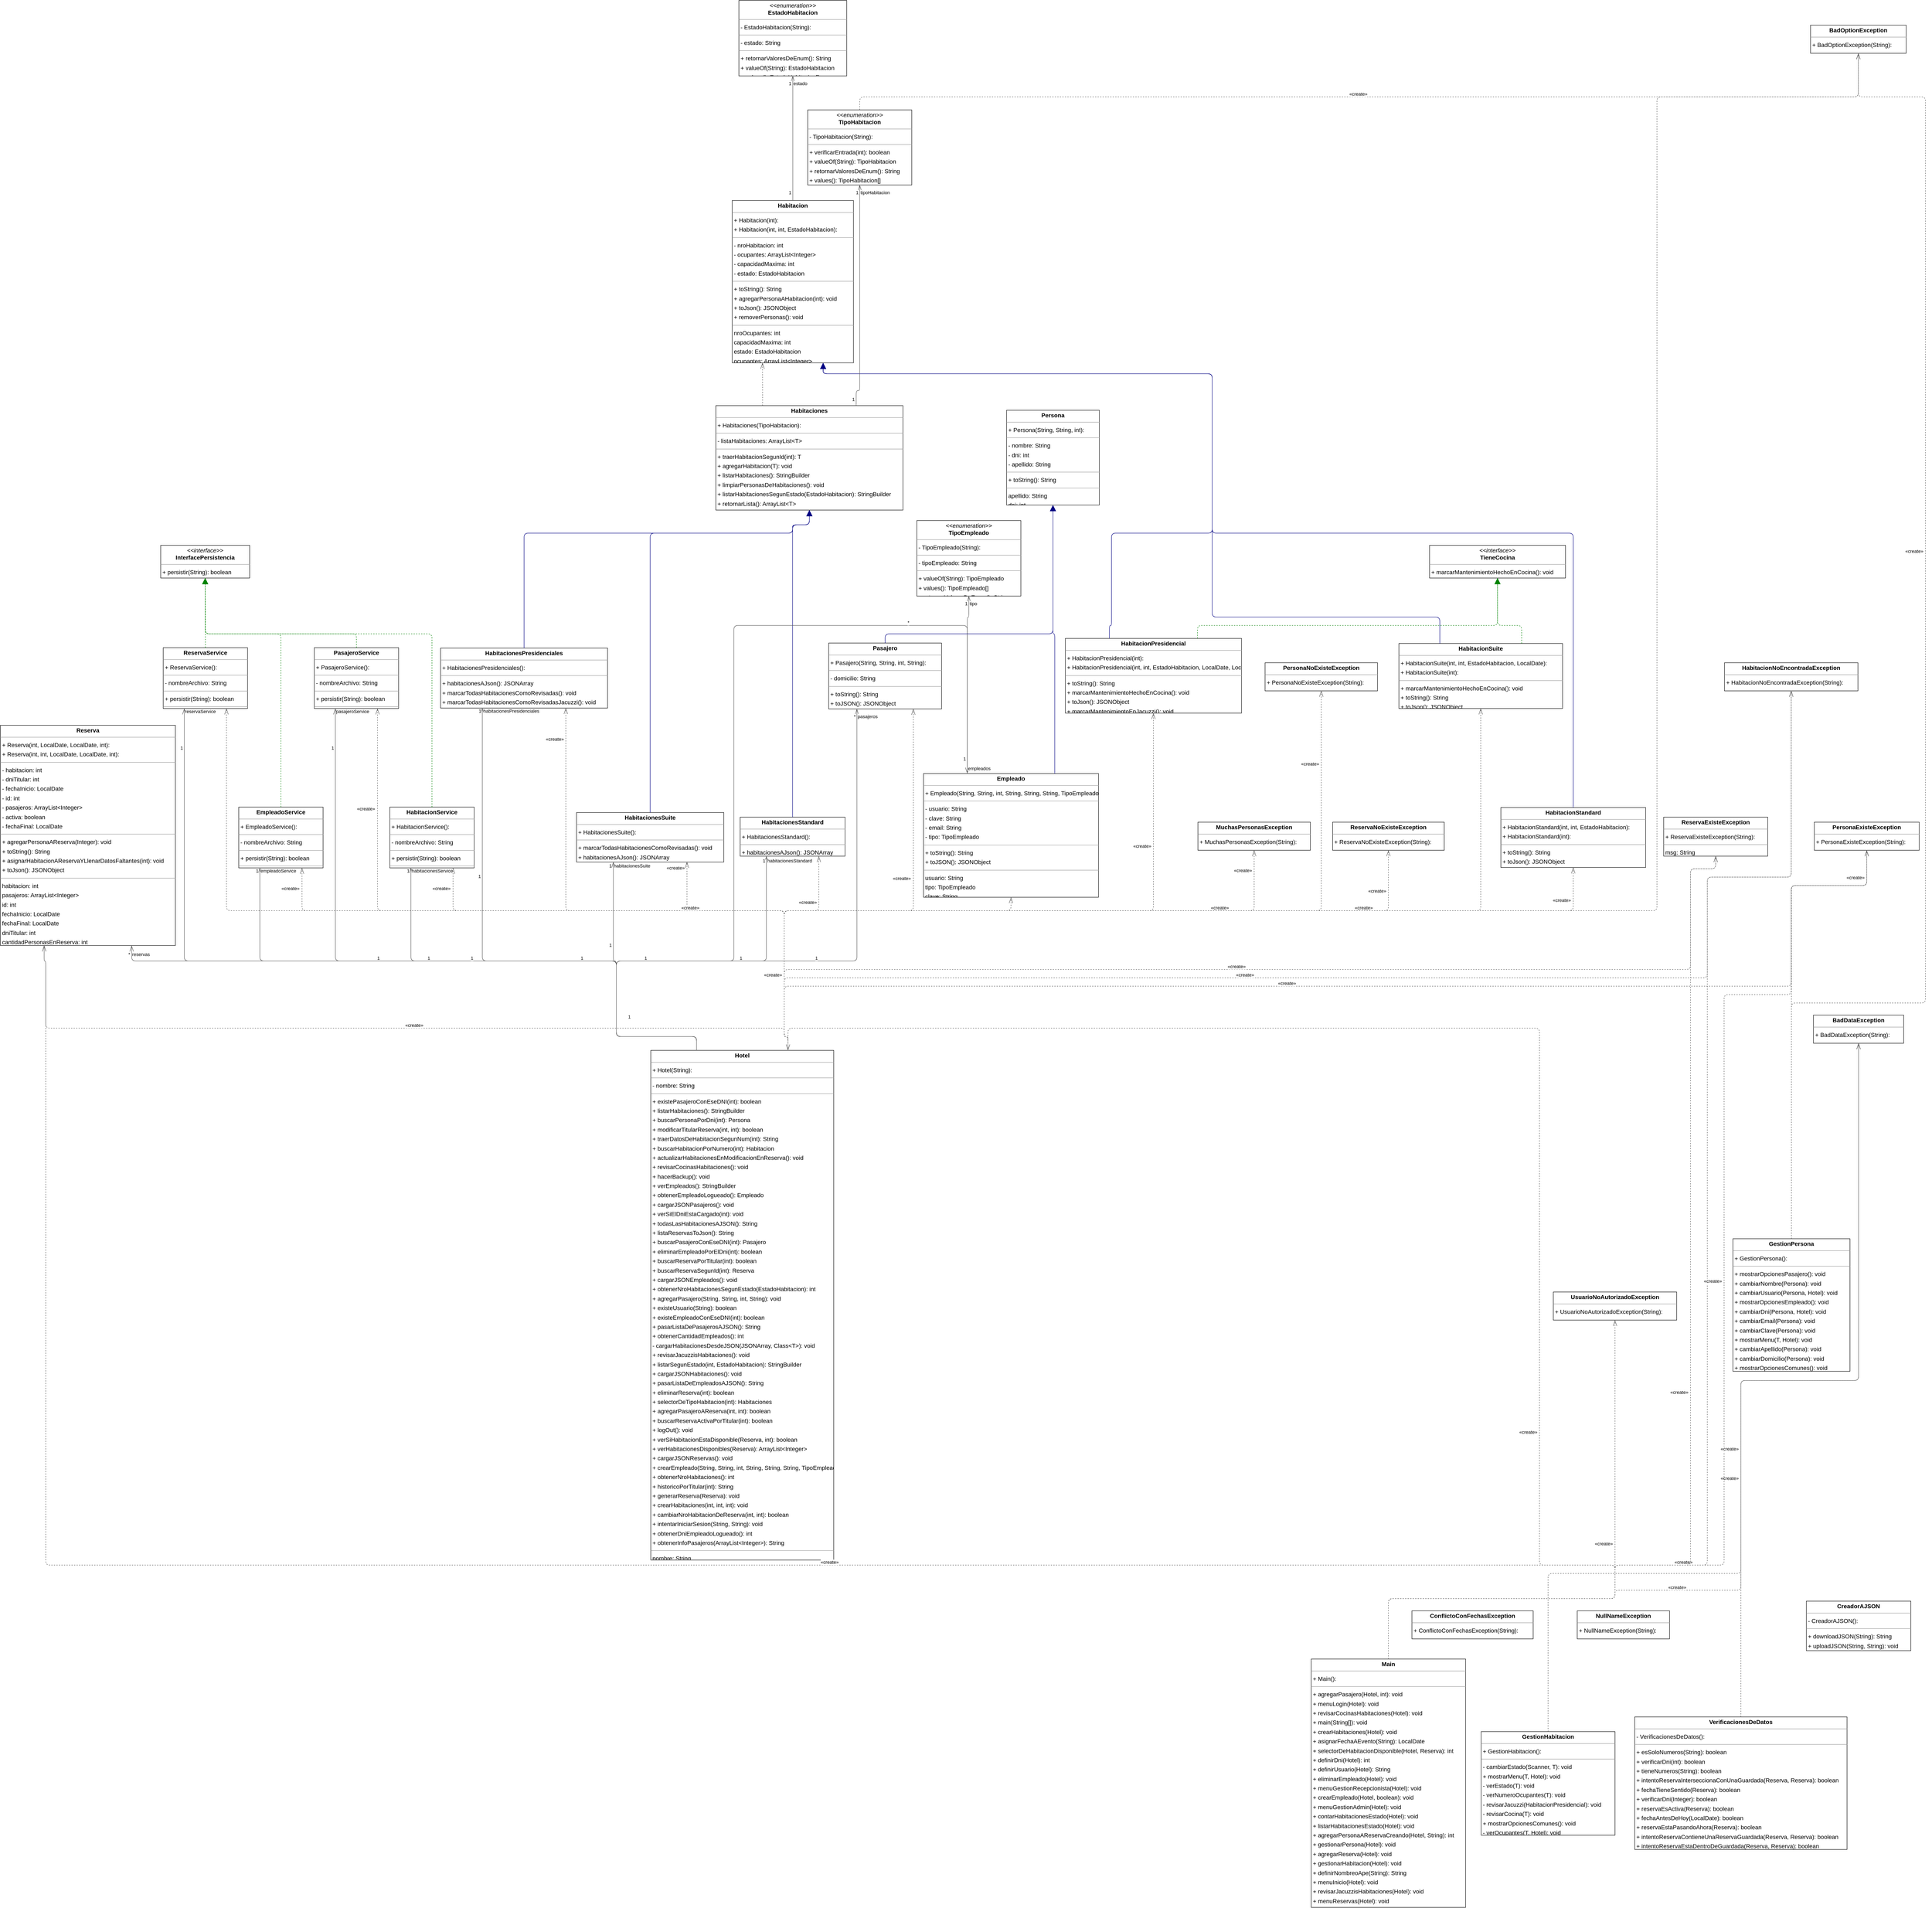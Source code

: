 <mxGraphModel dx="0" dy="0" grid="1" gridSize="10" guides="1" tooltips="1" connect="1" arrows="1" fold="1" page="0" pageScale="1" background="none" math="0" shadow="0">
  <root>
    <mxCell id="0" />
    <mxCell id="1" parent="0" />
    <mxCell id="node6" parent="1" vertex="1" value="&lt;p style=&quot;margin:0px;margin-top:4px;text-align:center;&quot;&gt;&lt;b&gt;BadDataException&lt;/b&gt;&lt;/p&gt;&lt;hr size=&quot;1&quot;/&gt;&lt;p style=&quot;margin:0 0 0 4px;line-height:1.6;&quot;&gt;+ BadDataException(String): &lt;/p&gt;" style="verticalAlign=top;align=left;overflow=fill;fontSize=14;fontFamily=Helvetica;html=1;rounded=0;shadow=0;comic=0;labelBackgroundColor=none;strokeWidth=1;">
      <mxGeometry x="4069" y="1811" width="215" height="67" as="geometry" />
    </mxCell>
    <mxCell id="node8" parent="1" vertex="1" value="&lt;p style=&quot;margin:0px;margin-top:4px;text-align:center;&quot;&gt;&lt;b&gt;BadOptionException&lt;/b&gt;&lt;/p&gt;&lt;hr size=&quot;1&quot;/&gt;&lt;p style=&quot;margin:0 0 0 4px;line-height:1.6;&quot;&gt;+ BadOptionException(String): &lt;/p&gt;" style="verticalAlign=top;align=left;overflow=fill;fontSize=14;fontFamily=Helvetica;html=1;rounded=0;shadow=0;comic=0;labelBackgroundColor=none;strokeWidth=1;">
      <mxGeometry x="4062" y="-549" width="228" height="67" as="geometry" />
    </mxCell>
    <mxCell id="node22" parent="1" vertex="1" value="&lt;p style=&quot;margin:0px;margin-top:4px;text-align:center;&quot;&gt;&lt;b&gt;ConflictoConFechasException&lt;/b&gt;&lt;/p&gt;&lt;hr size=&quot;1&quot;/&gt;&lt;p style=&quot;margin:0 0 0 4px;line-height:1.6;&quot;&gt;+ ConflictoConFechasException(String): &lt;/p&gt;" style="verticalAlign=top;align=left;overflow=fill;fontSize=14;fontFamily=Helvetica;html=1;rounded=0;shadow=0;comic=0;labelBackgroundColor=none;strokeWidth=1;">
      <mxGeometry x="3112" y="3231" width="289" height="67" as="geometry" />
    </mxCell>
    <mxCell id="node0" parent="1" vertex="1" value="&lt;p style=&quot;margin:0px;margin-top:4px;text-align:center;&quot;&gt;&lt;b&gt;CreadorAJSON&lt;/b&gt;&lt;/p&gt;&lt;hr size=&quot;1&quot;/&gt;&lt;p style=&quot;margin:0 0 0 4px;line-height:1.6;&quot;&gt;- CreadorAJSON(): &lt;/p&gt;&lt;hr size=&quot;1&quot;/&gt;&lt;p style=&quot;margin:0 0 0 4px;line-height:1.6;&quot;&gt;+ downloadJSON(String): String&lt;br/&gt;+ uploadJSON(String, String): void&lt;/p&gt;" style="verticalAlign=top;align=left;overflow=fill;fontSize=14;fontFamily=Helvetica;html=1;rounded=0;shadow=0;comic=0;labelBackgroundColor=none;strokeWidth=1;">
      <mxGeometry x="4052" y="3208" width="249" height="118" as="geometry" />
    </mxCell>
    <mxCell id="node13" parent="1" vertex="1" value="&lt;p style=&quot;margin:0px;margin-top:4px;text-align:center;&quot;&gt;&lt;b&gt;Empleado&lt;/b&gt;&lt;/p&gt;&lt;hr size=&quot;1&quot;/&gt;&lt;p style=&quot;margin:0 0 0 4px;line-height:1.6;&quot;&gt;+ Empleado(String, String, int, String, String, String, TipoEmpleado): &lt;/p&gt;&lt;hr size=&quot;1&quot;/&gt;&lt;p style=&quot;margin:0 0 0 4px;line-height:1.6;&quot;&gt;- usuario: String&lt;br/&gt;- clave: String&lt;br/&gt;- email: String&lt;br/&gt;- tipo: TipoEmpleado&lt;/p&gt;&lt;hr size=&quot;1&quot;/&gt;&lt;p style=&quot;margin:0 0 0 4px;line-height:1.6;&quot;&gt;+ toString(): String&lt;br/&gt;+ toJSON(): JSONObject&lt;/p&gt;&lt;hr size=&quot;1&quot;/&gt;&lt;p style=&quot;margin:0 0 0 4px;line-height:1.6;&quot;&gt; usuario: String&lt;br/&gt; tipo: TipoEmpleado&lt;br/&gt; clave: String&lt;br/&gt; email: String&lt;/p&gt;" style="verticalAlign=top;align=left;overflow=fill;fontSize=14;fontFamily=Helvetica;html=1;rounded=0;shadow=0;comic=0;labelBackgroundColor=none;strokeWidth=1;">
      <mxGeometry x="1948" y="1235" width="417" height="295" as="geometry" />
    </mxCell>
    <mxCell id="node12" parent="1" vertex="1" value="&lt;p style=&quot;margin:0px;margin-top:4px;text-align:center;&quot;&gt;&lt;b&gt;EmpleadoService&lt;/b&gt;&lt;/p&gt;&lt;hr size=&quot;1&quot;/&gt;&lt;p style=&quot;margin:0 0 0 4px;line-height:1.6;&quot;&gt;+ EmpleadoService(): &lt;/p&gt;&lt;hr size=&quot;1&quot;/&gt;&lt;p style=&quot;margin:0 0 0 4px;line-height:1.6;&quot;&gt;- nombreArchivo: String&lt;/p&gt;&lt;hr size=&quot;1&quot;/&gt;&lt;p style=&quot;margin:0 0 0 4px;line-height:1.6;&quot;&gt;+ persistir(String): boolean&lt;/p&gt;&lt;hr size=&quot;1&quot;/&gt;&lt;p style=&quot;margin:0 0 0 4px;line-height:1.6;&quot;&gt; nombreArchivo: String&lt;/p&gt;" style="verticalAlign=top;align=left;overflow=fill;fontSize=14;fontFamily=Helvetica;html=1;rounded=0;shadow=0;comic=0;labelBackgroundColor=none;strokeWidth=1;">
      <mxGeometry x="316" y="1315" width="201" height="145" as="geometry" />
    </mxCell>
    <mxCell id="node10" parent="1" vertex="1" value="&lt;p style=&quot;margin:0px;margin-top:4px;text-align:center;&quot;&gt;&lt;i&gt;&amp;lt;&amp;lt;enumeration&amp;gt;&amp;gt;&lt;/i&gt;&lt;br/&gt;&lt;b&gt;EstadoHabitacion&lt;/b&gt;&lt;/p&gt;&lt;hr size=&quot;1&quot;/&gt;&lt;p style=&quot;margin:0 0 0 4px;line-height:1.6;&quot;&gt;- EstadoHabitacion(String): &lt;/p&gt;&lt;hr size=&quot;1&quot;/&gt;&lt;p style=&quot;margin:0 0 0 4px;line-height:1.6;&quot;&gt;- estado: String&lt;/p&gt;&lt;hr size=&quot;1&quot;/&gt;&lt;p style=&quot;margin:0 0 0 4px;line-height:1.6;&quot;&gt;+ retornarValoresDeEnum(): String&lt;br/&gt;+ valueOf(String): EstadoHabitacion&lt;br/&gt;+ values(): EstadoHabitacion[]&lt;/p&gt;&lt;hr size=&quot;1&quot;/&gt;&lt;p style=&quot;margin:0 0 0 4px;line-height:1.6;&quot;&gt; estado: String&lt;/p&gt;" style="verticalAlign=top;align=left;overflow=fill;fontSize=14;fontFamily=Helvetica;html=1;rounded=0;shadow=0;comic=0;labelBackgroundColor=none;strokeWidth=1;">
      <mxGeometry x="1508" y="-608" width="257" height="180" as="geometry" />
    </mxCell>
    <mxCell id="node3" parent="1" vertex="1" value="&lt;p style=&quot;margin:0px;margin-top:4px;text-align:center;&quot;&gt;&lt;b&gt;GestionHabitacion&lt;/b&gt;&lt;/p&gt;&lt;hr size=&quot;1&quot;/&gt;&lt;p style=&quot;margin:0 0 0 4px;line-height:1.6;&quot;&gt;+ GestionHabitacion(): &lt;/p&gt;&lt;hr size=&quot;1&quot;/&gt;&lt;p style=&quot;margin:0 0 0 4px;line-height:1.6;&quot;&gt;- cambiarEstado(Scanner, T): void&lt;br/&gt;+ mostrarMenu(T, Hotel): void&lt;br/&gt;- verEstado(T): void&lt;br/&gt;- verNumeroOcupantes(T): void&lt;br/&gt;- revisarJacuzzi(HabitacionPresidencial): void&lt;br/&gt;- revisarCocina(T): void&lt;br/&gt;+ mostrarOpcionesComunes(): void&lt;br/&gt;- verOcupantes(T, Hotel): void&lt;/p&gt;" style="verticalAlign=top;align=left;overflow=fill;fontSize=14;fontFamily=Helvetica;html=1;rounded=0;shadow=0;comic=0;labelBackgroundColor=none;strokeWidth=1;">
      <mxGeometry x="3277" y="3519" width="319" height="247" as="geometry" />
    </mxCell>
    <mxCell id="node2" parent="1" vertex="1" value="&lt;p style=&quot;margin:0px;margin-top:4px;text-align:center;&quot;&gt;&lt;b&gt;GestionPersona&lt;/b&gt;&lt;/p&gt;&lt;hr size=&quot;1&quot;/&gt;&lt;p style=&quot;margin:0 0 0 4px;line-height:1.6;&quot;&gt;+ GestionPersona(): &lt;/p&gt;&lt;hr size=&quot;1&quot;/&gt;&lt;p style=&quot;margin:0 0 0 4px;line-height:1.6;&quot;&gt;+ mostrarOpcionesPasajero(): void&lt;br/&gt;+ cambiarNombre(Persona): void&lt;br/&gt;+ cambiarUsuario(Persona, Hotel): void&lt;br/&gt;+ mostrarOpcionesEmpleado(): void&lt;br/&gt;+ cambiarDni(Persona, Hotel): void&lt;br/&gt;+ cambiarEmail(Persona): void&lt;br/&gt;+ cambiarClave(Persona): void&lt;br/&gt;+ mostrarMenu(T, Hotel): void&lt;br/&gt;+ cambiarApellido(Persona): void&lt;br/&gt;+ cambiarDomicilio(Persona): void&lt;br/&gt;+ mostrarOpcionesComunes(): void&lt;/p&gt;" style="verticalAlign=top;align=left;overflow=fill;fontSize=14;fontFamily=Helvetica;html=1;rounded=0;shadow=0;comic=0;labelBackgroundColor=none;strokeWidth=1;">
      <mxGeometry x="3877" y="2344" width="279" height="316" as="geometry" />
    </mxCell>
    <mxCell id="node34" parent="1" vertex="1" value="&lt;p style=&quot;margin:0px;margin-top:4px;text-align:center;&quot;&gt;&lt;b&gt;Habitacion&lt;/b&gt;&lt;/p&gt;&lt;hr size=&quot;1&quot;/&gt;&lt;p style=&quot;margin:0 0 0 4px;line-height:1.6;&quot;&gt;+ Habitacion(int): &lt;br/&gt;+ Habitacion(int, int, EstadoHabitacion): &lt;/p&gt;&lt;hr size=&quot;1&quot;/&gt;&lt;p style=&quot;margin:0 0 0 4px;line-height:1.6;&quot;&gt;- nroHabitacion: int&lt;br/&gt;- ocupantes: ArrayList&amp;lt;Integer&amp;gt;&lt;br/&gt;- capacidadMaxima: int&lt;br/&gt;- estado: EstadoHabitacion&lt;/p&gt;&lt;hr size=&quot;1&quot;/&gt;&lt;p style=&quot;margin:0 0 0 4px;line-height:1.6;&quot;&gt;+ toString(): String&lt;br/&gt;+ agregarPersonaAHabitacion(int): void&lt;br/&gt;+ toJson(): JSONObject&lt;br/&gt;+ removerPersonas(): void&lt;/p&gt;&lt;hr size=&quot;1&quot;/&gt;&lt;p style=&quot;margin:0 0 0 4px;line-height:1.6;&quot;&gt; nroOcupantes: int&lt;br/&gt; capacidadMaxima: int&lt;br/&gt; estado: EstadoHabitacion&lt;br/&gt; ocupantes: ArrayList&amp;lt;Integer&amp;gt;&lt;br/&gt; nroHabitacion: int&lt;/p&gt;" style="verticalAlign=top;align=left;overflow=fill;fontSize=14;fontFamily=Helvetica;html=1;rounded=0;shadow=0;comic=0;labelBackgroundColor=none;strokeWidth=1;">
      <mxGeometry x="1492" y="-131" width="289" height="387" as="geometry" />
    </mxCell>
    <mxCell id="node17" parent="1" vertex="1" value="&lt;p style=&quot;margin:0px;margin-top:4px;text-align:center;&quot;&gt;&lt;b&gt;HabitacionNoEncontradaException&lt;/b&gt;&lt;/p&gt;&lt;hr size=&quot;1&quot;/&gt;&lt;p style=&quot;margin:0 0 0 4px;line-height:1.6;&quot;&gt;+ HabitacionNoEncontradaException(String): &lt;/p&gt;" style="verticalAlign=top;align=left;overflow=fill;fontSize=14;fontFamily=Helvetica;html=1;rounded=0;shadow=0;comic=0;labelBackgroundColor=none;strokeWidth=1;">
      <mxGeometry x="3857" y="971" width="318" height="67" as="geometry" />
    </mxCell>
    <mxCell id="node32" parent="1" vertex="1" value="&lt;p style=&quot;margin:0px;margin-top:4px;text-align:center;&quot;&gt;&lt;b&gt;HabitacionPresidencial&lt;/b&gt;&lt;/p&gt;&lt;hr size=&quot;1&quot;/&gt;&lt;p style=&quot;margin:0 0 0 4px;line-height:1.6;&quot;&gt;+ HabitacionPresidencial(int): &lt;br/&gt;+ HabitacionPresidencial(int, int, EstadoHabitacion, LocalDate, LocalDate): &lt;/p&gt;&lt;hr size=&quot;1&quot;/&gt;&lt;p style=&quot;margin:0 0 0 4px;line-height:1.6;&quot;&gt;+ toString(): String&lt;br/&gt;+ marcarMantenimientoHechoEnCocina(): void&lt;br/&gt;+ toJson(): JSONObject&lt;br/&gt;+ marcarMantenimientoEnJacuzzi(): void&lt;/p&gt;" style="verticalAlign=top;align=left;overflow=fill;fontSize=14;fontFamily=Helvetica;html=1;rounded=0;shadow=0;comic=0;labelBackgroundColor=none;strokeWidth=1;">
      <mxGeometry x="2286" y="913" width="420" height="178" as="geometry" />
    </mxCell>
    <mxCell id="node35" parent="1" vertex="1" value="&lt;p style=&quot;margin:0px;margin-top:4px;text-align:center;&quot;&gt;&lt;b&gt;HabitacionService&lt;/b&gt;&lt;/p&gt;&lt;hr size=&quot;1&quot;/&gt;&lt;p style=&quot;margin:0 0 0 4px;line-height:1.6;&quot;&gt;+ HabitacionService(): &lt;/p&gt;&lt;hr size=&quot;1&quot;/&gt;&lt;p style=&quot;margin:0 0 0 4px;line-height:1.6;&quot;&gt;- nombreArchivo: String&lt;/p&gt;&lt;hr size=&quot;1&quot;/&gt;&lt;p style=&quot;margin:0 0 0 4px;line-height:1.6;&quot;&gt;+ persistir(String): boolean&lt;/p&gt;&lt;hr size=&quot;1&quot;/&gt;&lt;p style=&quot;margin:0 0 0 4px;line-height:1.6;&quot;&gt; nombreArchivo: String&lt;/p&gt;" style="verticalAlign=top;align=left;overflow=fill;fontSize=14;fontFamily=Helvetica;html=1;rounded=0;shadow=0;comic=0;labelBackgroundColor=none;strokeWidth=1;">
      <mxGeometry x="676" y="1315" width="201" height="145" as="geometry" />
    </mxCell>
    <mxCell id="node31" parent="1" vertex="1" value="&lt;p style=&quot;margin:0px;margin-top:4px;text-align:center;&quot;&gt;&lt;b&gt;HabitacionStandard&lt;/b&gt;&lt;/p&gt;&lt;hr size=&quot;1&quot;/&gt;&lt;p style=&quot;margin:0 0 0 4px;line-height:1.6;&quot;&gt;+ HabitacionStandard(int, int, EstadoHabitacion): &lt;br/&gt;+ HabitacionStandard(int): &lt;/p&gt;&lt;hr size=&quot;1&quot;/&gt;&lt;p style=&quot;margin:0 0 0 4px;line-height:1.6;&quot;&gt;+ toString(): String&lt;br/&gt;+ toJson(): JSONObject&lt;/p&gt;" style="verticalAlign=top;align=left;overflow=fill;fontSize=14;fontFamily=Helvetica;html=1;rounded=0;shadow=0;comic=0;labelBackgroundColor=none;strokeWidth=1;">
      <mxGeometry x="3324" y="1316" width="345" height="143" as="geometry" />
    </mxCell>
    <mxCell id="node29" parent="1" vertex="1" value="&lt;p style=&quot;margin:0px;margin-top:4px;text-align:center;&quot;&gt;&lt;b&gt;HabitacionSuite&lt;/b&gt;&lt;/p&gt;&lt;hr size=&quot;1&quot;/&gt;&lt;p style=&quot;margin:0 0 0 4px;line-height:1.6;&quot;&gt;+ HabitacionSuite(int, int, EstadoHabitacion, LocalDate): &lt;br/&gt;+ HabitacionSuite(int): &lt;/p&gt;&lt;hr size=&quot;1&quot;/&gt;&lt;p style=&quot;margin:0 0 0 4px;line-height:1.6;&quot;&gt;+ marcarMantenimientoHechoEnCocina(): void&lt;br/&gt;+ toString(): String&lt;br/&gt;+ toJson(): JSONObject&lt;/p&gt;" style="verticalAlign=top;align=left;overflow=fill;fontSize=14;fontFamily=Helvetica;html=1;rounded=0;shadow=0;comic=0;labelBackgroundColor=none;strokeWidth=1;">
      <mxGeometry x="3081" y="925" width="390" height="155" as="geometry" />
    </mxCell>
    <mxCell id="node36" parent="1" vertex="1" value="&lt;p style=&quot;margin:0px;margin-top:4px;text-align:center;&quot;&gt;&lt;b&gt;Habitaciones&lt;T&gt;&lt;/b&gt;&lt;/p&gt;&lt;hr size=&quot;1&quot;/&gt;&lt;p style=&quot;margin:0 0 0 4px;line-height:1.6;&quot;&gt;+ Habitaciones(TipoHabitacion): &lt;/p&gt;&lt;hr size=&quot;1&quot;/&gt;&lt;p style=&quot;margin:0 0 0 4px;line-height:1.6;&quot;&gt;- listaHabitaciones: ArrayList&amp;lt;T&amp;gt;&lt;/p&gt;&lt;hr size=&quot;1&quot;/&gt;&lt;p style=&quot;margin:0 0 0 4px;line-height:1.6;&quot;&gt;+ traerHabitacionSegunId(int): T&lt;br/&gt;+ agregarHabitacion(T): void&lt;br/&gt;+ listarHabitaciones(): StringBuilder&lt;br/&gt;+ limpiarPersonasDeHabitaciones(): void&lt;br/&gt;+ listarHabitacionesSegunEstado(EstadoHabitacion): StringBuilder&lt;br/&gt;+ retornarLista(): ArrayList&amp;lt;T&amp;gt;&lt;/p&gt;&lt;hr size=&quot;1&quot;/&gt;&lt;p style=&quot;margin:0 0 0 4px;line-height:1.6;&quot;&gt; listaHabitaciones: ArrayList&amp;lt;T&amp;gt;&lt;/p&gt;" style="verticalAlign=top;align=left;overflow=fill;fontSize=14;fontFamily=Helvetica;html=1;rounded=0;shadow=0;comic=0;labelBackgroundColor=none;strokeWidth=1;">
      <mxGeometry x="1453" y="358" width="446" height="249" as="geometry" />
    </mxCell>
    <mxCell id="node15" parent="1" vertex="1" value="&lt;p style=&quot;margin:0px;margin-top:4px;text-align:center;&quot;&gt;&lt;b&gt;HabitacionesPresidenciales&lt;/b&gt;&lt;/p&gt;&lt;hr size=&quot;1&quot;/&gt;&lt;p style=&quot;margin:0 0 0 4px;line-height:1.6;&quot;&gt;+ HabitacionesPresidenciales(): &lt;/p&gt;&lt;hr size=&quot;1&quot;/&gt;&lt;p style=&quot;margin:0 0 0 4px;line-height:1.6;&quot;&gt;+ habitacionesAJson(): JSONArray&lt;br/&gt;+ marcarTodasHabitacionesComoRevisadas(): void&lt;br/&gt;+ marcarTodasHabitacionesComoRevisadasJacuzzi(): void&lt;/p&gt;" style="verticalAlign=top;align=left;overflow=fill;fontSize=14;fontFamily=Helvetica;html=1;rounded=0;shadow=0;comic=0;labelBackgroundColor=none;strokeWidth=1;">
      <mxGeometry x="797" y="936" width="398" height="143" as="geometry" />
    </mxCell>
    <mxCell id="node16" parent="1" vertex="1" value="&lt;p style=&quot;margin:0px;margin-top:4px;text-align:center;&quot;&gt;&lt;b&gt;HabitacionesStandard&lt;/b&gt;&lt;/p&gt;&lt;hr size=&quot;1&quot;/&gt;&lt;p style=&quot;margin:0 0 0 4px;line-height:1.6;&quot;&gt;+ HabitacionesStandard(): &lt;/p&gt;&lt;hr size=&quot;1&quot;/&gt;&lt;p style=&quot;margin:0 0 0 4px;line-height:1.6;&quot;&gt;+ habitacionesAJson(): JSONArray&lt;/p&gt;" style="verticalAlign=top;align=left;overflow=fill;fontSize=14;fontFamily=Helvetica;html=1;rounded=0;shadow=0;comic=0;labelBackgroundColor=none;strokeWidth=1;">
      <mxGeometry x="1511" y="1339" width="250" height="93" as="geometry" />
    </mxCell>
    <mxCell id="node11" parent="1" vertex="1" value="&lt;p style=&quot;margin:0px;margin-top:4px;text-align:center;&quot;&gt;&lt;b&gt;HabitacionesSuite&lt;/b&gt;&lt;/p&gt;&lt;hr size=&quot;1&quot;/&gt;&lt;p style=&quot;margin:0 0 0 4px;line-height:1.6;&quot;&gt;+ HabitacionesSuite(): &lt;/p&gt;&lt;hr size=&quot;1&quot;/&gt;&lt;p style=&quot;margin:0 0 0 4px;line-height:1.6;&quot;&gt;+ marcarTodasHabitacionesComoRevisadas(): void&lt;br/&gt;+ habitacionesAJson(): JSONArray&lt;/p&gt;" style="verticalAlign=top;align=left;overflow=fill;fontSize=14;fontFamily=Helvetica;html=1;rounded=0;shadow=0;comic=0;labelBackgroundColor=none;strokeWidth=1;">
      <mxGeometry x="1121" y="1328" width="351" height="118" as="geometry" />
    </mxCell>
    <mxCell id="node37" parent="1" vertex="1" value="&lt;p style=&quot;margin:0px;margin-top:4px;text-align:center;&quot;&gt;&lt;b&gt;Hotel&lt;/b&gt;&lt;/p&gt;&lt;hr size=&quot;1&quot;/&gt;&lt;p style=&quot;margin:0 0 0 4px;line-height:1.6;&quot;&gt;+ Hotel(String): &lt;/p&gt;&lt;hr size=&quot;1&quot;/&gt;&lt;p style=&quot;margin:0 0 0 4px;line-height:1.6;&quot;&gt;- nombre: String&lt;/p&gt;&lt;hr size=&quot;1&quot;/&gt;&lt;p style=&quot;margin:0 0 0 4px;line-height:1.6;&quot;&gt;+ existePasajeroConEseDNI(int): boolean&lt;br/&gt;+ listarHabitaciones(): StringBuilder&lt;br/&gt;+ buscarPersonaPorDni(int): Persona&lt;br/&gt;+ modificarTitularReserva(int, int): boolean&lt;br/&gt;+ traerDatosDeHabitacionSegunNum(int): String&lt;br/&gt;+ buscarHabitacionPorNumero(int): Habitacion&lt;br/&gt;+ actualizarHabitacionesEnModificacionEnReserva(): void&lt;br/&gt;+ revisarCocinasHabitaciones(): void&lt;br/&gt;+ hacerBackup(): void&lt;br/&gt;+ verEmpleados(): StringBuilder&lt;br/&gt;+ obtenerEmpleadoLogueado(): Empleado&lt;br/&gt;+ cargarJSONPasajeros(): void&lt;br/&gt;+ verSiElDniEstaCargado(int): void&lt;br/&gt;+ todasLasHabitacionesAJSON(): String&lt;br/&gt;+ listaReservasToJson(): String&lt;br/&gt;+ buscarPasajeroConEseDNI(int): Pasajero&lt;br/&gt;+ eliminarEmpleadoPorElDni(int): boolean&lt;br/&gt;+ buscarReservaPorTitular(int): boolean&lt;br/&gt;+ buscarReservaSegunId(int): Reserva&lt;br/&gt;+ cargarJSONEmpleados(): void&lt;br/&gt;+ obtenerNroHabitacionesSegunEstado(EstadoHabitacion): int&lt;br/&gt;+ agregarPasajero(String, String, int, String): void&lt;br/&gt;+ existeUsuario(String): boolean&lt;br/&gt;+ existeEmpleadoConEseDNI(int): boolean&lt;br/&gt;+ pasarListaDePasajerosAJSON(): String&lt;br/&gt;+ obtenerCantidadEmpleados(): int&lt;br/&gt;- cargarHabitacionesDesdeJSON(JSONArray, Class&amp;lt;T&amp;gt;): void&lt;br/&gt;+ revisarJacuzzisHabitaciones(): void&lt;br/&gt;+ listarSegunEstado(int, EstadoHabitacion): StringBuilder&lt;br/&gt;+ cargarJSONHabitaciones(): void&lt;br/&gt;+ pasarListaDeEmpleadosAJSON(): String&lt;br/&gt;+ eliminarReserva(int): boolean&lt;br/&gt;+ selectorDeTipoHabitacion(int): Habitaciones&lt;br/&gt;+ agregarPasajeroAReserva(int, int): boolean&lt;br/&gt;+ buscarReservaActivaPorTitular(int): boolean&lt;br/&gt;+ logOut(): void&lt;br/&gt;+ verSiHabitacionEstaDisponible(Reserva, int): boolean&lt;br/&gt;+ verHabitacionesDisponibles(Reserva): ArrayList&amp;lt;Integer&amp;gt;&lt;br/&gt;+ cargarJSONReservas(): void&lt;br/&gt;+ crearEmpleado(String, String, int, String, String, String, TipoEmpleado): void&lt;br/&gt;+ obtenerNroHabitaciones(): int&lt;br/&gt;+ historicoPorTitular(int): String&lt;br/&gt;+ generarReserva(Reserva): void&lt;br/&gt;+ crearHabitaciones(int, int, int): void&lt;br/&gt;+ cambiarNroHabitacionDeReserva(int, int): boolean&lt;br/&gt;+ intentarIniciarSesion(String, String): void&lt;br/&gt;+ obtenerDniEmpleadoLogueado(): int&lt;br/&gt;+ obtenerInfoPasajeros(ArrayList&amp;lt;Integer&amp;gt;): String&lt;/p&gt;&lt;hr size=&quot;1&quot;/&gt;&lt;p style=&quot;margin:0 0 0 4px;line-height:1.6;&quot;&gt; nombre: String&lt;/p&gt;" style="verticalAlign=top;align=left;overflow=fill;fontSize=14;fontFamily=Helvetica;html=1;rounded=0;shadow=0;comic=0;labelBackgroundColor=none;strokeWidth=1;">
      <mxGeometry x="1298" y="1895" width="436" height="1215" as="geometry" />
    </mxCell>
    <mxCell id="node25" parent="1" vertex="1" value="&lt;p style=&quot;margin:0px;margin-top:4px;text-align:center;&quot;&gt;&lt;i&gt;&amp;lt;&amp;lt;interface&amp;gt;&amp;gt;&lt;/i&gt;&lt;br/&gt;&lt;b&gt;InterfacePersistencia&lt;/b&gt;&lt;/p&gt;&lt;hr size=&quot;1&quot;/&gt;&lt;p style=&quot;margin:0 0 0 4px;line-height:1.6;&quot;&gt;+ persistir(String): boolean&lt;/p&gt;" style="verticalAlign=top;align=left;overflow=fill;fontSize=14;fontFamily=Helvetica;html=1;rounded=0;shadow=0;comic=0;labelBackgroundColor=none;strokeWidth=1;">
      <mxGeometry x="130" y="691" width="212" height="78" as="geometry" />
    </mxCell>
    <mxCell id="node27" parent="1" vertex="1" value="&lt;p style=&quot;margin:0px;margin-top:4px;text-align:center;&quot;&gt;&lt;b&gt;Main&lt;/b&gt;&lt;/p&gt;&lt;hr size=&quot;1&quot;/&gt;&lt;p style=&quot;margin:0 0 0 4px;line-height:1.6;&quot;&gt;+ Main(): &lt;/p&gt;&lt;hr size=&quot;1&quot;/&gt;&lt;p style=&quot;margin:0 0 0 4px;line-height:1.6;&quot;&gt;+ agregarPasajero(Hotel, int): void&lt;br/&gt;+ menuLogin(Hotel): void&lt;br/&gt;+ revisarCocinasHabitaciones(Hotel): void&lt;br/&gt;+ main(String[]): void&lt;br/&gt;+ crearHabitaciones(Hotel): void&lt;br/&gt;+ asignarFechaAEvento(String): LocalDate&lt;br/&gt;+ selectorDeHabitacionDisponible(Hotel, Reserva): int&lt;br/&gt;+ definirDni(Hotel): int&lt;br/&gt;+ definirUsuario(Hotel): String&lt;br/&gt;+ eliminarEmpleado(Hotel): void&lt;br/&gt;+ menuGestionRecepcionista(Hotel): void&lt;br/&gt;+ crearEmpleado(Hotel, boolean): void&lt;br/&gt;+ menuGestionAdmin(Hotel): void&lt;br/&gt;+ contarHabitacionesEstado(Hotel): void&lt;br/&gt;+ listarHabitacionesEstado(Hotel): void&lt;br/&gt;+ agregarPersonaAReservaCreando(Hotel, String): int&lt;br/&gt;+ gestionarPersona(Hotel): void&lt;br/&gt;+ agregarReserva(Hotel): void&lt;br/&gt;+ gestionarHabitacion(Hotel): void&lt;br/&gt;+ definirNombreoApe(String): String&lt;br/&gt;+ menuInicio(Hotel): void&lt;br/&gt;+ revisarJacuzzisHabitaciones(Hotel): void&lt;br/&gt;+ menuReservas(Hotel): void&lt;/p&gt;" style="verticalAlign=top;align=left;overflow=fill;fontSize=14;fontFamily=Helvetica;html=1;rounded=0;shadow=0;comic=0;labelBackgroundColor=none;strokeWidth=1;">
      <mxGeometry x="2872" y="3346" width="368" height="592" as="geometry" />
    </mxCell>
    <mxCell id="node23" parent="1" vertex="1" value="&lt;p style=&quot;margin:0px;margin-top:4px;text-align:center;&quot;&gt;&lt;b&gt;MuchasPersonasException&lt;/b&gt;&lt;/p&gt;&lt;hr size=&quot;1&quot;/&gt;&lt;p style=&quot;margin:0 0 0 4px;line-height:1.6;&quot;&gt;+ MuchasPersonasException(String): &lt;/p&gt;" style="verticalAlign=top;align=left;overflow=fill;fontSize=14;fontFamily=Helvetica;html=1;rounded=0;shadow=0;comic=0;labelBackgroundColor=none;strokeWidth=1;">
      <mxGeometry x="2602" y="1351" width="268" height="67" as="geometry" />
    </mxCell>
    <mxCell id="node9" parent="1" vertex="1" value="&lt;p style=&quot;margin:0px;margin-top:4px;text-align:center;&quot;&gt;&lt;b&gt;NullNameException&lt;/b&gt;&lt;/p&gt;&lt;hr size=&quot;1&quot;/&gt;&lt;p style=&quot;margin:0 0 0 4px;line-height:1.6;&quot;&gt;+ NullNameException(String): &lt;/p&gt;" style="verticalAlign=top;align=left;overflow=fill;fontSize=14;fontFamily=Helvetica;html=1;rounded=0;shadow=0;comic=0;labelBackgroundColor=none;strokeWidth=1;">
      <mxGeometry x="3506" y="3231" width="220" height="67" as="geometry" />
    </mxCell>
    <mxCell id="node33" parent="1" vertex="1" value="&lt;p style=&quot;margin:0px;margin-top:4px;text-align:center;&quot;&gt;&lt;b&gt;Pasajero&lt;/b&gt;&lt;/p&gt;&lt;hr size=&quot;1&quot;/&gt;&lt;p style=&quot;margin:0 0 0 4px;line-height:1.6;&quot;&gt;+ Pasajero(String, String, int, String): &lt;/p&gt;&lt;hr size=&quot;1&quot;/&gt;&lt;p style=&quot;margin:0 0 0 4px;line-height:1.6;&quot;&gt;- domicilio: String&lt;/p&gt;&lt;hr size=&quot;1&quot;/&gt;&lt;p style=&quot;margin:0 0 0 4px;line-height:1.6;&quot;&gt;+ toString(): String&lt;br/&gt;+ toJSON(): JSONObject&lt;/p&gt;&lt;hr size=&quot;1&quot;/&gt;&lt;p style=&quot;margin:0 0 0 4px;line-height:1.6;&quot;&gt; domicilio: String&lt;/p&gt;" style="verticalAlign=top;align=left;overflow=fill;fontSize=14;fontFamily=Helvetica;html=1;rounded=0;shadow=0;comic=0;labelBackgroundColor=none;strokeWidth=1;">
      <mxGeometry x="1722" y="924" width="269" height="157" as="geometry" />
    </mxCell>
    <mxCell id="node24" parent="1" vertex="1" value="&lt;p style=&quot;margin:0px;margin-top:4px;text-align:center;&quot;&gt;&lt;b&gt;PasajeroService&lt;/b&gt;&lt;/p&gt;&lt;hr size=&quot;1&quot;/&gt;&lt;p style=&quot;margin:0 0 0 4px;line-height:1.6;&quot;&gt;+ PasajeroService(): &lt;/p&gt;&lt;hr size=&quot;1&quot;/&gt;&lt;p style=&quot;margin:0 0 0 4px;line-height:1.6;&quot;&gt;- nombreArchivo: String&lt;/p&gt;&lt;hr size=&quot;1&quot;/&gt;&lt;p style=&quot;margin:0 0 0 4px;line-height:1.6;&quot;&gt;+ persistir(String): boolean&lt;/p&gt;&lt;hr size=&quot;1&quot;/&gt;&lt;p style=&quot;margin:0 0 0 4px;line-height:1.6;&quot;&gt; nombreArchivo: String&lt;/p&gt;" style="verticalAlign=top;align=left;overflow=fill;fontSize=14;fontFamily=Helvetica;html=1;rounded=0;shadow=0;comic=0;labelBackgroundColor=none;strokeWidth=1;">
      <mxGeometry x="496" y="935" width="201" height="145" as="geometry" />
    </mxCell>
    <mxCell id="node5" parent="1" vertex="1" value="&lt;p style=&quot;margin:0px;margin-top:4px;text-align:center;&quot;&gt;&lt;b&gt;Persona&lt;/b&gt;&lt;/p&gt;&lt;hr size=&quot;1&quot;/&gt;&lt;p style=&quot;margin:0 0 0 4px;line-height:1.6;&quot;&gt;+ Persona(String, String, int): &lt;/p&gt;&lt;hr size=&quot;1&quot;/&gt;&lt;p style=&quot;margin:0 0 0 4px;line-height:1.6;&quot;&gt;- nombre: String&lt;br/&gt;- dni: int&lt;br/&gt;- apellido: String&lt;/p&gt;&lt;hr size=&quot;1&quot;/&gt;&lt;p style=&quot;margin:0 0 0 4px;line-height:1.6;&quot;&gt;+ toString(): String&lt;/p&gt;&lt;hr size=&quot;1&quot;/&gt;&lt;p style=&quot;margin:0 0 0 4px;line-height:1.6;&quot;&gt; apellido: String&lt;br/&gt; dni: int&lt;br/&gt; nombre: String&lt;/p&gt;" style="verticalAlign=top;align=left;overflow=fill;fontSize=14;fontFamily=Helvetica;html=1;rounded=0;shadow=0;comic=0;labelBackgroundColor=none;strokeWidth=1;">
      <mxGeometry x="2146" y="369" width="221" height="226" as="geometry" />
    </mxCell>
    <mxCell id="node19" parent="1" vertex="1" value="&lt;p style=&quot;margin:0px;margin-top:4px;text-align:center;&quot;&gt;&lt;b&gt;PersonaExisteException&lt;/b&gt;&lt;/p&gt;&lt;hr size=&quot;1&quot;/&gt;&lt;p style=&quot;margin:0 0 0 4px;line-height:1.6;&quot;&gt;+ PersonaExisteException(String): &lt;/p&gt;" style="verticalAlign=top;align=left;overflow=fill;fontSize=14;fontFamily=Helvetica;html=1;rounded=0;shadow=0;comic=0;labelBackgroundColor=none;strokeWidth=1;">
      <mxGeometry x="4071" y="1351" width="250" height="67" as="geometry" />
    </mxCell>
    <mxCell id="node30" parent="1" vertex="1" value="&lt;p style=&quot;margin:0px;margin-top:4px;text-align:center;&quot;&gt;&lt;b&gt;PersonaNoExisteException&lt;/b&gt;&lt;/p&gt;&lt;hr size=&quot;1&quot;/&gt;&lt;p style=&quot;margin:0 0 0 4px;line-height:1.6;&quot;&gt;+ PersonaNoExisteException(String): &lt;/p&gt;" style="verticalAlign=top;align=left;overflow=fill;fontSize=14;fontFamily=Helvetica;html=1;rounded=0;shadow=0;comic=0;labelBackgroundColor=none;strokeWidth=1;">
      <mxGeometry x="2762" y="971" width="268" height="67" as="geometry" />
    </mxCell>
    <mxCell id="node1" parent="1" vertex="1" value="&lt;p style=&quot;margin:0px;margin-top:4px;text-align:center;&quot;&gt;&lt;b&gt;Reserva&lt;/b&gt;&lt;/p&gt;&lt;hr size=&quot;1&quot;/&gt;&lt;p style=&quot;margin:0 0 0 4px;line-height:1.6;&quot;&gt;+ Reserva(int, LocalDate, LocalDate, int): &lt;br/&gt;+ Reserva(int, int, LocalDate, LocalDate, int): &lt;/p&gt;&lt;hr size=&quot;1&quot;/&gt;&lt;p style=&quot;margin:0 0 0 4px;line-height:1.6;&quot;&gt;- habitacion: int&lt;br/&gt;- dniTitular: int&lt;br/&gt;- fechaInicio: LocalDate&lt;br/&gt;- id: int&lt;br/&gt;- pasajeros: ArrayList&amp;lt;Integer&amp;gt;&lt;br/&gt;- activa: boolean&lt;br/&gt;- fechaFinal: LocalDate&lt;/p&gt;&lt;hr size=&quot;1&quot;/&gt;&lt;p style=&quot;margin:0 0 0 4px;line-height:1.6;&quot;&gt;+ agregarPersonaAReserva(Integer): void&lt;br/&gt;+ toString(): String&lt;br/&gt;+ asignarHabitacionAReservaYLlenarDatosFaltantes(int): void&lt;br/&gt;+ toJson(): JSONObject&lt;/p&gt;&lt;hr size=&quot;1&quot;/&gt;&lt;p style=&quot;margin:0 0 0 4px;line-height:1.6;&quot;&gt; habitacion: int&lt;br/&gt; pasajeros: ArrayList&amp;lt;Integer&amp;gt;&lt;br/&gt; id: int&lt;br/&gt; fechaInicio: LocalDate&lt;br/&gt; fechaFinal: LocalDate&lt;br/&gt; dniTitular: int&lt;br/&gt; cantidadPersonasEnReserva: int&lt;br/&gt; activa: boolean&lt;/p&gt;" style="verticalAlign=top;align=left;overflow=fill;fontSize=14;fontFamily=Helvetica;html=1;rounded=0;shadow=0;comic=0;labelBackgroundColor=none;strokeWidth=1;">
      <mxGeometry x="-252" y="1120" width="417" height="525" as="geometry" />
    </mxCell>
    <mxCell id="node26" parent="1" vertex="1" value="&lt;p style=&quot;margin:0px;margin-top:4px;text-align:center;&quot;&gt;&lt;b&gt;ReservaExisteException&lt;/b&gt;&lt;/p&gt;&lt;hr size=&quot;1&quot;/&gt;&lt;p style=&quot;margin:0 0 0 4px;line-height:1.6;&quot;&gt;+ ReservaExisteException(String): &lt;/p&gt;&lt;hr size=&quot;1&quot;/&gt;&lt;p style=&quot;margin:0 0 0 4px;line-height:1.6;&quot;&gt; msg: String&lt;/p&gt;" style="verticalAlign=top;align=left;overflow=fill;fontSize=14;fontFamily=Helvetica;html=1;rounded=0;shadow=0;comic=0;labelBackgroundColor=none;strokeWidth=1;">
      <mxGeometry x="3712" y="1339" width="248" height="93" as="geometry" />
    </mxCell>
    <mxCell id="node7" parent="1" vertex="1" value="&lt;p style=&quot;margin:0px;margin-top:4px;text-align:center;&quot;&gt;&lt;b&gt;ReservaNoExisteException&lt;/b&gt;&lt;/p&gt;&lt;hr size=&quot;1&quot;/&gt;&lt;p style=&quot;margin:0 0 0 4px;line-height:1.6;&quot;&gt;+ ReservaNoExisteException(String): &lt;/p&gt;" style="verticalAlign=top;align=left;overflow=fill;fontSize=14;fontFamily=Helvetica;html=1;rounded=0;shadow=0;comic=0;labelBackgroundColor=none;strokeWidth=1;">
      <mxGeometry x="2923" y="1351" width="266" height="67" as="geometry" />
    </mxCell>
    <mxCell id="node21" parent="1" vertex="1" value="&lt;p style=&quot;margin:0px;margin-top:4px;text-align:center;&quot;&gt;&lt;b&gt;ReservaService&lt;/b&gt;&lt;/p&gt;&lt;hr size=&quot;1&quot;/&gt;&lt;p style=&quot;margin:0 0 0 4px;line-height:1.6;&quot;&gt;+ ReservaService(): &lt;/p&gt;&lt;hr size=&quot;1&quot;/&gt;&lt;p style=&quot;margin:0 0 0 4px;line-height:1.6;&quot;&gt;- nombreArchivo: String&lt;/p&gt;&lt;hr size=&quot;1&quot;/&gt;&lt;p style=&quot;margin:0 0 0 4px;line-height:1.6;&quot;&gt;+ persistir(String): boolean&lt;/p&gt;&lt;hr size=&quot;1&quot;/&gt;&lt;p style=&quot;margin:0 0 0 4px;line-height:1.6;&quot;&gt; nombreArchivo: String&lt;/p&gt;" style="verticalAlign=top;align=left;overflow=fill;fontSize=14;fontFamily=Helvetica;html=1;rounded=0;shadow=0;comic=0;labelBackgroundColor=none;strokeWidth=1;">
      <mxGeometry x="136" y="935" width="201" height="145" as="geometry" />
    </mxCell>
    <mxCell id="node28" parent="1" vertex="1" value="&lt;p style=&quot;margin:0px;margin-top:4px;text-align:center;&quot;&gt;&lt;i&gt;&amp;lt;&amp;lt;interface&amp;gt;&amp;gt;&lt;/i&gt;&lt;br/&gt;&lt;b&gt;TieneCocina&lt;/b&gt;&lt;/p&gt;&lt;hr size=&quot;1&quot;/&gt;&lt;p style=&quot;margin:0 0 0 4px;line-height:1.6;&quot;&gt;+ marcarMantenimientoHechoEnCocina(): void&lt;/p&gt;" style="verticalAlign=top;align=left;overflow=fill;fontSize=14;fontFamily=Helvetica;html=1;rounded=0;shadow=0;comic=0;labelBackgroundColor=none;strokeWidth=1;">
      <mxGeometry x="3154" y="691" width="324" height="78" as="geometry" />
    </mxCell>
    <mxCell id="node20" parent="1" vertex="1" value="&lt;p style=&quot;margin:0px;margin-top:4px;text-align:center;&quot;&gt;&lt;i&gt;&amp;lt;&amp;lt;enumeration&amp;gt;&amp;gt;&lt;/i&gt;&lt;br/&gt;&lt;b&gt;TipoEmpleado&lt;/b&gt;&lt;/p&gt;&lt;hr size=&quot;1&quot;/&gt;&lt;p style=&quot;margin:0 0 0 4px;line-height:1.6;&quot;&gt;- TipoEmpleado(String): &lt;/p&gt;&lt;hr size=&quot;1&quot;/&gt;&lt;p style=&quot;margin:0 0 0 4px;line-height:1.6;&quot;&gt;- tipoEmpleado: String&lt;/p&gt;&lt;hr size=&quot;1&quot;/&gt;&lt;p style=&quot;margin:0 0 0 4px;line-height:1.6;&quot;&gt;+ valueOf(String): TipoEmpleado&lt;br/&gt;+ values(): TipoEmpleado[]&lt;br/&gt;+ retornarValoresDeEnum(): String&lt;/p&gt;&lt;hr size=&quot;1&quot;/&gt;&lt;p style=&quot;margin:0 0 0 4px;line-height:1.6;&quot;&gt; tipoEmpleado: String&lt;/p&gt;" style="verticalAlign=top;align=left;overflow=fill;fontSize=14;fontFamily=Helvetica;html=1;rounded=0;shadow=0;comic=0;labelBackgroundColor=none;strokeWidth=1;">
      <mxGeometry x="1932" y="632" width="248" height="180" as="geometry" />
    </mxCell>
    <mxCell id="node18" parent="1" vertex="1" value="&lt;p style=&quot;margin:0px;margin-top:4px;text-align:center;&quot;&gt;&lt;i&gt;&amp;lt;&amp;lt;enumeration&amp;gt;&amp;gt;&lt;/i&gt;&lt;br/&gt;&lt;b&gt;TipoHabitacion&lt;/b&gt;&lt;/p&gt;&lt;hr size=&quot;1&quot;/&gt;&lt;p style=&quot;margin:0 0 0 4px;line-height:1.6;&quot;&gt;- TipoHabitacion(String): &lt;/p&gt;&lt;hr size=&quot;1&quot;/&gt;&lt;p style=&quot;margin:0 0 0 4px;line-height:1.6;&quot;&gt;+ verificarEntrada(int): boolean&lt;br/&gt;+ valueOf(String): TipoHabitacion&lt;br/&gt;+ retornarValoresDeEnum(): String&lt;br/&gt;+ values(): TipoHabitacion[]&lt;/p&gt;&lt;hr size=&quot;1&quot;/&gt;&lt;p style=&quot;margin:0 0 0 4px;line-height:1.6;&quot;&gt; tipo: String&lt;/p&gt;" style="verticalAlign=top;align=left;overflow=fill;fontSize=14;fontFamily=Helvetica;html=1;rounded=0;shadow=0;comic=0;labelBackgroundColor=none;strokeWidth=1;">
      <mxGeometry x="1672" y="-347" width="248" height="179" as="geometry" />
    </mxCell>
    <mxCell id="node4" parent="1" vertex="1" value="&lt;p style=&quot;margin:0px;margin-top:4px;text-align:center;&quot;&gt;&lt;b&gt;UsuarioNoAutorizadoException&lt;/b&gt;&lt;/p&gt;&lt;hr size=&quot;1&quot;/&gt;&lt;p style=&quot;margin:0 0 0 4px;line-height:1.6;&quot;&gt;+ UsuarioNoAutorizadoException(String): &lt;/p&gt;" style="verticalAlign=top;align=left;overflow=fill;fontSize=14;fontFamily=Helvetica;html=1;rounded=0;shadow=0;comic=0;labelBackgroundColor=none;strokeWidth=1;">
      <mxGeometry x="3449" y="2471" width="294" height="67" as="geometry" />
    </mxCell>
    <mxCell id="node14" parent="1" vertex="1" value="&lt;p style=&quot;margin:0px;margin-top:4px;text-align:center;&quot;&gt;&lt;b&gt;VerificacionesDeDatos&lt;/b&gt;&lt;/p&gt;&lt;hr size=&quot;1&quot;/&gt;&lt;p style=&quot;margin:0 0 0 4px;line-height:1.6;&quot;&gt;- VerificacionesDeDatos(): &lt;/p&gt;&lt;hr size=&quot;1&quot;/&gt;&lt;p style=&quot;margin:0 0 0 4px;line-height:1.6;&quot;&gt;+ esSoloNumeros(String): boolean&lt;br/&gt;+ verificarDni(int): boolean&lt;br/&gt;+ tieneNumeros(String): boolean&lt;br/&gt;+ intentoReservaInterseccionaConUnaGuardada(Reserva, Reserva): boolean&lt;br/&gt;+ fechaTieneSentido(Reserva): boolean&lt;br/&gt;+ verificarDni(Integer): boolean&lt;br/&gt;+ reservaEsActiva(Reserva): boolean&lt;br/&gt;+ fechaAntesDeHoy(LocalDate): boolean&lt;br/&gt;+ reservaEstaPasandoAhora(Reserva): boolean&lt;br/&gt;+ intentoReservaContieneUnaReservaGuardada(Reserva, Reserva): boolean&lt;br/&gt;+ intentoReservaEstaDentroDeGuardada(Reserva, Reserva): boolean&lt;/p&gt;" style="verticalAlign=top;align=left;overflow=fill;fontSize=14;fontFamily=Helvetica;html=1;rounded=0;shadow=0;comic=0;labelBackgroundColor=none;strokeWidth=1;">
      <mxGeometry x="3643" y="3484" width="506" height="316" as="geometry" />
    </mxCell>
    <mxCell id="edge1" edge="1" value="" parent="1" source="node13" target="node5" style="html=1;rounded=1;edgeStyle=orthogonalEdgeStyle;dashed=0;startArrow=none;endArrow=block;endSize=12;strokeColor=#000082;exitX=0.750;exitY=0.000;exitDx=0;exitDy=0;entryX=0.500;entryY=1.000;entryDx=0;entryDy=0;">
      <mxGeometry width="50" height="50" relative="1" as="geometry">
        <Array as="points">
          <mxPoint x="2260" y="902" />
          <mxPoint x="2256" y="902" />
        </Array>
      </mxGeometry>
    </mxCell>
    <mxCell id="edge27" edge="1" value="" parent="1" source="node13" target="node20" style="html=1;rounded=1;edgeStyle=orthogonalEdgeStyle;dashed=0;startArrow=diamondThinstartSize=12;endArrow=openThin;endSize=12;strokeColor=#595959;exitX=0.250;exitY=0.000;exitDx=0;exitDy=0;entryX=0.500;entryY=1.000;entryDx=0;entryDy=0;">
      <mxGeometry width="50" height="50" relative="1" as="geometry">
        <Array as="points">
          <mxPoint x="2052" y="862" />
          <mxPoint x="2056" y="862" />
        </Array>
      </mxGeometry>
    </mxCell>
    <mxCell id="label162" parent="edge27" vertex="1" connectable="0" value="1" style="edgeLabel;resizable=0;html=1;align=left;verticalAlign=top;strokeColor=default;">
      <mxGeometry x="2041" y="1187" as="geometry" />
    </mxCell>
    <mxCell id="label166" parent="edge27" vertex="1" connectable="0" value="1" style="edgeLabel;resizable=0;html=1;align=left;verticalAlign=top;strokeColor=default;">
      <mxGeometry x="2045" y="817" as="geometry" />
    </mxCell>
    <mxCell id="label167" parent="edge27" vertex="1" connectable="0" value="tipo" style="edgeLabel;resizable=0;html=1;align=left;verticalAlign=top;strokeColor=default;">
      <mxGeometry x="2056" y="817" as="geometry" />
    </mxCell>
    <mxCell id="edge12" edge="1" value="" parent="1" source="node12" target="node25" style="html=1;rounded=1;edgeStyle=orthogonalEdgeStyle;dashed=1;startArrow=none;endArrow=block;endSize=12;strokeColor=#008200;exitX=0.500;exitY=0.000;exitDx=0;exitDy=0;entryX=0.500;entryY=1.001;entryDx=0;entryDy=0;">
      <mxGeometry width="50" height="50" relative="1" as="geometry">
        <Array as="points">
          <mxPoint x="416" y="902" />
          <mxPoint x="236" y="902" />
        </Array>
      </mxGeometry>
    </mxCell>
    <mxCell id="edge37" edge="1" value="" parent="1" source="node3" target="node6" style="html=1;rounded=1;edgeStyle=orthogonalEdgeStyle;dashed=1;startArrow=none;endArrow=openThin;endSize=12;strokeColor=#595959;exitX=0.500;exitY=0.000;exitDx=0;exitDy=0;entryX=0.500;entryY=1.001;entryDx=0;entryDy=0;">
      <mxGeometry width="50" height="50" relative="1" as="geometry">
        <Array as="points">
          <mxPoint x="3436" y="3142" />
          <mxPoint x="3896" y="3142" />
          <mxPoint x="3896" y="2682" />
          <mxPoint x="4176" y="2682" />
        </Array>
      </mxGeometry>
    </mxCell>
    <mxCell id="label224" parent="edge37" vertex="1" connectable="0" value="«create»" style="edgeLabel;resizable=0;html=1;align=left;verticalAlign=top;strokeColor=default;">
      <mxGeometry x="3846" y="2902" as="geometry" />
    </mxCell>
    <mxCell id="edge55" edge="1" value="" parent="1" source="node2" target="node8" style="html=1;rounded=1;edgeStyle=orthogonalEdgeStyle;dashed=1;startArrow=none;endArrow=openThin;endSize=12;strokeColor=#595959;exitX=0.500;exitY=0.000;exitDx=0;exitDy=0;entryX=0.500;entryY=1.000;entryDx=0;entryDy=0;">
      <mxGeometry width="50" height="50" relative="1" as="geometry">
        <Array as="points">
          <mxPoint x="4016" y="1782" />
          <mxPoint x="4336" y="1782" />
          <mxPoint x="4336" y="-378" />
          <mxPoint x="4176" y="-378" />
        </Array>
      </mxGeometry>
    </mxCell>
    <mxCell id="label332" parent="edge55" vertex="1" connectable="0" value="«create»" style="edgeLabel;resizable=0;html=1;align=left;verticalAlign=top;strokeColor=default;">
      <mxGeometry x="4286" y="692" as="geometry" />
    </mxCell>
    <mxCell id="edge30" edge="1" value="" parent="1" source="node2" target="node19" style="html=1;rounded=1;edgeStyle=orthogonalEdgeStyle;dashed=1;startArrow=none;endArrow=openThin;endSize=12;strokeColor=#595959;exitX=0.500;exitY=0.000;exitDx=0;exitDy=0;entryX=0.500;entryY=1.001;entryDx=0;entryDy=0;">
      <mxGeometry width="50" height="50" relative="1" as="geometry">
        <Array as="points">
          <mxPoint x="4016" y="1502" />
          <mxPoint x="4196" y="1502" />
        </Array>
      </mxGeometry>
    </mxCell>
    <mxCell id="label182" parent="edge30" vertex="1" connectable="0" value="«create»" style="edgeLabel;resizable=0;html=1;align=left;verticalAlign=top;strokeColor=default;">
      <mxGeometry x="4146" y="1470" as="geometry" />
    </mxCell>
    <mxCell id="edge44" edge="1" value="" parent="1" source="node34" target="node10" style="html=1;rounded=1;edgeStyle=orthogonalEdgeStyle;dashed=0;startArrow=diamondThinstartSize=12;endArrow=openThin;endSize=12;strokeColor=#595959;exitX=0.500;exitY=0.000;exitDx=0;exitDy=0;entryX=0.500;entryY=1.000;entryDx=0;entryDy=0;">
      <mxGeometry width="50" height="50" relative="1" as="geometry">
        <Array as="points" />
      </mxGeometry>
    </mxCell>
    <mxCell id="label264" parent="edge44" vertex="1" connectable="0" value="1" style="edgeLabel;resizable=0;html=1;align=left;verticalAlign=top;strokeColor=default;">
      <mxGeometry x="1625" y="-163" as="geometry" />
    </mxCell>
    <mxCell id="label268" parent="edge44" vertex="1" connectable="0" value="1" style="edgeLabel;resizable=0;html=1;align=left;verticalAlign=top;strokeColor=default;">
      <mxGeometry x="1625" y="-423" as="geometry" />
    </mxCell>
    <mxCell id="label269" parent="edge44" vertex="1" connectable="0" value="estado" style="edgeLabel;resizable=0;html=1;align=left;verticalAlign=top;strokeColor=default;">
      <mxGeometry x="1636" y="-423" as="geometry" />
    </mxCell>
    <mxCell id="edge10" edge="1" value="" parent="1" source="node32" target="node34" style="html=1;rounded=1;edgeStyle=orthogonalEdgeStyle;dashed=0;startArrow=none;endArrow=block;endSize=12;strokeColor=#000082;exitX=0.250;exitY=0.000;exitDx=0;exitDy=0;entryX=0.750;entryY=1.000;entryDx=0;entryDy=0;">
      <mxGeometry width="50" height="50" relative="1" as="geometry">
        <Array as="points">
          <mxPoint x="2391" y="882" />
          <mxPoint x="2396" y="882" />
          <mxPoint x="2396" y="662" />
          <mxPoint x="2636" y="662" />
          <mxPoint x="2636" y="282" />
          <mxPoint x="1708" y="282" />
        </Array>
      </mxGeometry>
    </mxCell>
    <mxCell id="edge4" edge="1" value="" parent="1" source="node32" target="node28" style="html=1;rounded=1;edgeStyle=orthogonalEdgeStyle;dashed=1;startArrow=none;endArrow=block;endSize=12;strokeColor=#008200;exitX=0.750;exitY=0.000;exitDx=0;exitDy=0;entryX=0.500;entryY=1.001;entryDx=0;entryDy=0;">
      <mxGeometry width="50" height="50" relative="1" as="geometry">
        <Array as="points">
          <mxPoint x="2601" y="882" />
          <mxPoint x="3316" y="882" />
        </Array>
      </mxGeometry>
    </mxCell>
    <mxCell id="edge6" edge="1" value="" parent="1" source="node35" target="node25" style="html=1;rounded=1;edgeStyle=orthogonalEdgeStyle;dashed=1;startArrow=none;endArrow=block;endSize=12;strokeColor=#008200;exitX=0.500;exitY=0.000;exitDx=0;exitDy=0;entryX=0.500;entryY=1.001;entryDx=0;entryDy=0;">
      <mxGeometry width="50" height="50" relative="1" as="geometry">
        <Array as="points">
          <mxPoint x="776" y="902" />
          <mxPoint x="236" y="902" />
        </Array>
      </mxGeometry>
    </mxCell>
    <mxCell id="edge3" edge="1" value="" parent="1" source="node31" target="node34" style="html=1;rounded=1;edgeStyle=orthogonalEdgeStyle;dashed=0;startArrow=none;endArrow=block;endSize=12;strokeColor=#000082;exitX=0.500;exitY=0.000;exitDx=0;exitDy=0;entryX=0.750;entryY=1.000;entryDx=0;entryDy=0;">
      <mxGeometry width="50" height="50" relative="1" as="geometry">
        <Array as="points">
          <mxPoint x="3496" y="662" />
          <mxPoint x="2636" y="662" />
          <mxPoint x="2636" y="282" />
          <mxPoint x="1708" y="282" />
        </Array>
      </mxGeometry>
    </mxCell>
    <mxCell id="edge0" edge="1" value="" parent="1" source="node29" target="node34" style="html=1;rounded=1;edgeStyle=orthogonalEdgeStyle;dashed=0;startArrow=none;endArrow=block;endSize=12;strokeColor=#000082;exitX=0.250;exitY=0.000;exitDx=0;exitDy=0;entryX=0.750;entryY=1.000;entryDx=0;entryDy=0;">
      <mxGeometry width="50" height="50" relative="1" as="geometry">
        <Array as="points">
          <mxPoint x="3179" y="862" />
          <mxPoint x="2636" y="862" />
          <mxPoint x="2636" y="282" />
          <mxPoint x="1708" y="282" />
        </Array>
      </mxGeometry>
    </mxCell>
    <mxCell id="edge5" edge="1" value="" parent="1" source="node29" target="node28" style="html=1;rounded=1;edgeStyle=orthogonalEdgeStyle;dashed=1;startArrow=none;endArrow=block;endSize=12;strokeColor=#008200;exitX=0.750;exitY=0.000;exitDx=0;exitDy=0;entryX=0.500;entryY=1.001;entryDx=0;entryDy=0;">
      <mxGeometry width="50" height="50" relative="1" as="geometry">
        <Array as="points">
          <mxPoint x="3374" y="882" />
          <mxPoint x="3316" y="882" />
        </Array>
      </mxGeometry>
    </mxCell>
    <mxCell id="edge9" edge="1" value="" parent="1" source="node36" target="node34" style="html=1;rounded=1;edgeStyle=orthogonalEdgeStyle;dashed=1;startArrow=none;endArrow=openThin;endSize=12;strokeColor=#595959;exitX=0.250;exitY=0.000;exitDx=0;exitDy=0;entryX=0.250;entryY=1.000;entryDx=0;entryDy=0;">
      <mxGeometry width="50" height="50" relative="1" as="geometry">
        <Array as="points">
          <mxPoint x="1565" y="322" />
          <mxPoint x="1564" y="322" />
        </Array>
      </mxGeometry>
    </mxCell>
    <mxCell id="edge17" edge="1" value="" parent="1" source="node36" target="node18" style="html=1;rounded=1;edgeStyle=orthogonalEdgeStyle;dashed=0;startArrow=diamondThinstartSize=12;endArrow=openThin;endSize=12;strokeColor=#595959;exitX=0.750;exitY=0.000;exitDx=0;exitDy=0;entryX=0.500;entryY=1.000;entryDx=0;entryDy=0;">
      <mxGeometry width="50" height="50" relative="1" as="geometry">
        <Array as="points">
          <mxPoint x="1788" y="322" />
          <mxPoint x="1796" y="322" />
        </Array>
      </mxGeometry>
    </mxCell>
    <mxCell id="label102" parent="edge17" vertex="1" connectable="0" value="1" style="edgeLabel;resizable=0;html=1;align=left;verticalAlign=top;strokeColor=default;">
      <mxGeometry x="1776" y="330" as="geometry" />
    </mxCell>
    <mxCell id="label106" parent="edge17" vertex="1" connectable="0" value="1" style="edgeLabel;resizable=0;html=1;align=left;verticalAlign=top;strokeColor=default;">
      <mxGeometry x="1785" y="-163" as="geometry" />
    </mxCell>
    <mxCell id="label107" parent="edge17" vertex="1" connectable="0" value="tipoHabitacion" style="edgeLabel;resizable=0;html=1;align=left;verticalAlign=top;strokeColor=default;">
      <mxGeometry x="1796" y="-163" as="geometry" />
    </mxCell>
    <mxCell id="edge2" edge="1" value="" parent="1" source="node15" target="node36" style="html=1;rounded=1;edgeStyle=orthogonalEdgeStyle;dashed=0;startArrow=none;endArrow=block;endSize=12;strokeColor=#000082;exitX=0.500;exitY=0.000;exitDx=0;exitDy=0;entryX=0.500;entryY=1.000;entryDx=0;entryDy=0;">
      <mxGeometry width="50" height="50" relative="1" as="geometry">
        <Array as="points">
          <mxPoint x="996" y="662" />
          <mxPoint x="1636" y="662" />
          <mxPoint x="1636" y="642" />
          <mxPoint x="1676" y="642" />
        </Array>
      </mxGeometry>
    </mxCell>
    <mxCell id="edge7" edge="1" value="" parent="1" source="node16" target="node36" style="html=1;rounded=1;edgeStyle=orthogonalEdgeStyle;dashed=0;startArrow=none;endArrow=block;endSize=12;strokeColor=#000082;exitX=0.500;exitY=0.000;exitDx=0;exitDy=0;entryX=0.500;entryY=1.000;entryDx=0;entryDy=0;">
      <mxGeometry width="50" height="50" relative="1" as="geometry">
        <Array as="points">
          <mxPoint x="1636" y="642" />
          <mxPoint x="1676" y="642" />
        </Array>
      </mxGeometry>
    </mxCell>
    <mxCell id="edge11" edge="1" value="" parent="1" source="node11" target="node36" style="html=1;rounded=1;edgeStyle=orthogonalEdgeStyle;dashed=0;startArrow=none;endArrow=block;endSize=12;strokeColor=#000082;exitX=0.500;exitY=0.000;exitDx=0;exitDy=0;entryX=0.500;entryY=1.000;entryDx=0;entryDy=0;">
      <mxGeometry width="50" height="50" relative="1" as="geometry">
        <Array as="points">
          <mxPoint x="1296" y="662" />
          <mxPoint x="1636" y="662" />
          <mxPoint x="1636" y="642" />
          <mxPoint x="1676" y="642" />
        </Array>
      </mxGeometry>
    </mxCell>
    <mxCell id="edge58" edge="1" value="" parent="1" source="node37" target="node8" style="html=1;rounded=1;edgeStyle=orthogonalEdgeStyle;dashed=1;startArrow=none;endArrow=openThin;endSize=12;strokeColor=#595959;exitX=0.750;exitY=0.000;exitDx=0;exitDy=0;entryX=0.500;entryY=1.000;entryDx=0;entryDy=0;">
      <mxGeometry width="50" height="50" relative="1" as="geometry">
        <Array as="points">
          <mxPoint x="1625" y="1862" />
          <mxPoint x="1616" y="1862" />
          <mxPoint x="1616" y="1562" />
          <mxPoint x="3696" y="1562" />
          <mxPoint x="3696" y="-378" />
          <mxPoint x="4176" y="-378" />
        </Array>
      </mxGeometry>
    </mxCell>
    <mxCell id="label350" parent="edge58" vertex="1" connectable="0" value="«create»" style="edgeLabel;resizable=0;html=1;align=left;verticalAlign=top;strokeColor=default;">
      <mxGeometry x="2631" y="1542" as="geometry" />
    </mxCell>
    <mxCell id="edge16" edge="1" value="" parent="1" source="node37" target="node13" style="html=1;rounded=1;edgeStyle=orthogonalEdgeStyle;dashed=0;startArrow=diamondThinstartSize=12;endArrow=openThin;endSize=12;strokeColor=#595959;exitX=0.250;exitY=0.000;exitDx=0;exitDy=0;entryX=0.250;entryY=0.000;entryDx=0;entryDy=0;">
      <mxGeometry width="50" height="50" relative="1" as="geometry">
        <Array as="points">
          <mxPoint x="1407" y="1862" />
          <mxPoint x="1216" y="1862" />
          <mxPoint x="1216" y="1682" />
          <mxPoint x="1496" y="1682" />
          <mxPoint x="1496" y="882" />
          <mxPoint x="2052" y="882" />
        </Array>
      </mxGeometry>
    </mxCell>
    <mxCell id="label96" parent="edge16" vertex="1" connectable="0" value="1" style="edgeLabel;resizable=0;html=1;align=left;verticalAlign=top;strokeColor=default;">
      <mxGeometry x="1281" y="1662" as="geometry" />
    </mxCell>
    <mxCell id="label100" parent="edge16" vertex="1" connectable="0" value="*" style="edgeLabel;resizable=0;html=1;align=left;verticalAlign=top;strokeColor=default;">
      <mxGeometry x="1908" y="862" as="geometry" />
    </mxCell>
    <mxCell id="label101" parent="edge16" vertex="1" connectable="0" value="empleados" style="edgeLabel;resizable=0;html=1;align=left;verticalAlign=top;strokeColor=default;">
      <mxGeometry x="2052" y="1210" as="geometry" />
    </mxCell>
    <mxCell id="edge20" edge="1" value="" parent="1" source="node37" target="node13" style="html=1;rounded=1;edgeStyle=orthogonalEdgeStyle;dashed=1;startArrow=none;endArrow=openThin;endSize=12;strokeColor=#595959;exitX=0.750;exitY=0.000;exitDx=0;exitDy=0;entryX=0.500;entryY=1.000;entryDx=0;entryDy=0;">
      <mxGeometry width="50" height="50" relative="1" as="geometry">
        <Array as="points">
          <mxPoint x="1625" y="1862" />
          <mxPoint x="1616" y="1862" />
          <mxPoint x="1616" y="1562" />
          <mxPoint x="2156" y="1562" />
        </Array>
      </mxGeometry>
    </mxCell>
    <mxCell id="label122" parent="edge20" vertex="1" connectable="0" value="«create»" style="edgeLabel;resizable=0;html=1;align=left;verticalAlign=top;strokeColor=default;">
      <mxGeometry x="1566" y="1702" as="geometry" />
    </mxCell>
    <mxCell id="edge24" edge="1" value="" parent="1" source="node37" target="node12" style="html=1;rounded=1;edgeStyle=orthogonalEdgeStyle;dashed=0;startArrow=diamondThinstartSize=12;endArrow=openThin;endSize=12;strokeColor=#595959;exitX=0.250;exitY=0.000;exitDx=0;exitDy=0;entryX=0.250;entryY=1.000;entryDx=0;entryDy=0;">
      <mxGeometry width="50" height="50" relative="1" as="geometry">
        <Array as="points">
          <mxPoint x="1407" y="1862" />
          <mxPoint x="1216" y="1862" />
          <mxPoint x="1216" y="1682" />
          <mxPoint x="366" y="1682" />
        </Array>
      </mxGeometry>
    </mxCell>
    <mxCell id="label144" parent="edge24" vertex="1" connectable="0" value="1" style="edgeLabel;resizable=0;html=1;align=left;verticalAlign=top;strokeColor=default;">
      <mxGeometry x="644" y="1662" as="geometry" />
    </mxCell>
    <mxCell id="label148" parent="edge24" vertex="1" connectable="0" value="1" style="edgeLabel;resizable=0;html=1;align=left;verticalAlign=top;strokeColor=default;">
      <mxGeometry x="355" y="1454" as="geometry" />
    </mxCell>
    <mxCell id="label149" parent="edge24" vertex="1" connectable="0" value="empleadoService" style="edgeLabel;resizable=0;html=1;align=left;verticalAlign=top;strokeColor=default;">
      <mxGeometry x="366" y="1454" as="geometry" />
    </mxCell>
    <mxCell id="edge53" edge="1" value="" parent="1" source="node37" target="node12" style="html=1;rounded=1;edgeStyle=orthogonalEdgeStyle;dashed=1;startArrow=none;endArrow=openThin;endSize=12;strokeColor=#595959;exitX=0.750;exitY=0.000;exitDx=0;exitDy=0;entryX=0.750;entryY=1.000;entryDx=0;entryDy=0;">
      <mxGeometry width="50" height="50" relative="1" as="geometry">
        <Array as="points">
          <mxPoint x="1625" y="1862" />
          <mxPoint x="1616" y="1862" />
          <mxPoint x="1616" y="1562" />
          <mxPoint x="466" y="1562" />
        </Array>
      </mxGeometry>
    </mxCell>
    <mxCell id="label320" parent="edge53" vertex="1" connectable="0" value="«create»" style="edgeLabel;resizable=0;html=1;align=left;verticalAlign=top;strokeColor=default;">
      <mxGeometry x="416" y="1496" as="geometry" />
    </mxCell>
    <mxCell id="edge42" edge="1" value="" parent="1" source="node37" target="node17" style="html=1;rounded=1;edgeStyle=orthogonalEdgeStyle;dashed=1;startArrow=none;endArrow=openThin;endSize=12;strokeColor=#595959;exitX=0.750;exitY=0.000;exitDx=0;exitDy=0;entryX=0.500;entryY=1.000;entryDx=0;entryDy=0;">
      <mxGeometry width="50" height="50" relative="1" as="geometry">
        <Array as="points">
          <mxPoint x="1625" y="1862" />
          <mxPoint x="1616" y="1862" />
          <mxPoint x="1616" y="1722" />
          <mxPoint x="3816" y="1722" />
          <mxPoint x="3816" y="1482" />
          <mxPoint x="4016" y="1482" />
        </Array>
      </mxGeometry>
    </mxCell>
    <mxCell id="label254" parent="edge42" vertex="1" connectable="0" value="«create»" style="edgeLabel;resizable=0;html=1;align=left;verticalAlign=top;strokeColor=default;">
      <mxGeometry x="2691" y="1702" as="geometry" />
    </mxCell>
    <mxCell id="edge33" edge="1" value="" parent="1" source="node37" target="node32" style="html=1;rounded=1;edgeStyle=orthogonalEdgeStyle;dashed=1;startArrow=none;endArrow=openThin;endSize=12;strokeColor=#595959;exitX=0.750;exitY=0.000;exitDx=0;exitDy=0;entryX=0.500;entryY=1.000;entryDx=0;entryDy=0;">
      <mxGeometry width="50" height="50" relative="1" as="geometry">
        <Array as="points">
          <mxPoint x="1625" y="1862" />
          <mxPoint x="1616" y="1862" />
          <mxPoint x="1616" y="1562" />
          <mxPoint x="2496" y="1562" />
        </Array>
      </mxGeometry>
    </mxCell>
    <mxCell id="label200" parent="edge33" vertex="1" connectable="0" value="«create»" style="edgeLabel;resizable=0;html=1;align=left;verticalAlign=top;strokeColor=default;">
      <mxGeometry x="2446" y="1395" as="geometry" />
    </mxCell>
    <mxCell id="edge21" edge="1" value="" parent="1" source="node37" target="node35" style="html=1;rounded=1;edgeStyle=orthogonalEdgeStyle;dashed=1;startArrow=none;endArrow=openThin;endSize=12;strokeColor=#595959;exitX=0.750;exitY=0.000;exitDx=0;exitDy=0;entryX=0.750;entryY=1.000;entryDx=0;entryDy=0;">
      <mxGeometry width="50" height="50" relative="1" as="geometry">
        <Array as="points">
          <mxPoint x="1625" y="1862" />
          <mxPoint x="1616" y="1862" />
          <mxPoint x="1616" y="1562" />
          <mxPoint x="826" y="1562" />
        </Array>
      </mxGeometry>
    </mxCell>
    <mxCell id="label128" parent="edge21" vertex="1" connectable="0" value="«create»" style="edgeLabel;resizable=0;html=1;align=left;verticalAlign=top;strokeColor=default;">
      <mxGeometry x="776" y="1496" as="geometry" />
    </mxCell>
    <mxCell id="edge41" edge="1" value="" parent="1" source="node37" target="node35" style="html=1;rounded=1;edgeStyle=orthogonalEdgeStyle;dashed=0;startArrow=diamondThinstartSize=12;endArrow=openThin;endSize=12;strokeColor=#595959;exitX=0.250;exitY=0.000;exitDx=0;exitDy=0;entryX=0.250;entryY=1.000;entryDx=0;entryDy=0;">
      <mxGeometry width="50" height="50" relative="1" as="geometry">
        <Array as="points">
          <mxPoint x="1407" y="1862" />
          <mxPoint x="1216" y="1862" />
          <mxPoint x="1216" y="1682" />
          <mxPoint x="726" y="1682" />
        </Array>
      </mxGeometry>
    </mxCell>
    <mxCell id="label246" parent="edge41" vertex="1" connectable="0" value="1" style="edgeLabel;resizable=0;html=1;align=left;verticalAlign=top;strokeColor=default;">
      <mxGeometry x="1129" y="1662" as="geometry" />
    </mxCell>
    <mxCell id="label250" parent="edge41" vertex="1" connectable="0" value="1" style="edgeLabel;resizable=0;html=1;align=left;verticalAlign=top;strokeColor=default;">
      <mxGeometry x="715" y="1454" as="geometry" />
    </mxCell>
    <mxCell id="label251" parent="edge41" vertex="1" connectable="0" value="habitacionesService" style="edgeLabel;resizable=0;html=1;align=left;verticalAlign=top;strokeColor=default;">
      <mxGeometry x="726" y="1454" as="geometry" />
    </mxCell>
    <mxCell id="edge18" edge="1" value="" parent="1" source="node37" target="node31" style="html=1;rounded=1;edgeStyle=orthogonalEdgeStyle;dashed=1;startArrow=none;endArrow=openThin;endSize=12;strokeColor=#595959;exitX=0.750;exitY=0.000;exitDx=0;exitDy=0;entryX=0.500;entryY=1.000;entryDx=0;entryDy=0;">
      <mxGeometry width="50" height="50" relative="1" as="geometry">
        <Array as="points">
          <mxPoint x="1625" y="1862" />
          <mxPoint x="1616" y="1862" />
          <mxPoint x="1616" y="1562" />
          <mxPoint x="3496" y="1562" />
        </Array>
      </mxGeometry>
    </mxCell>
    <mxCell id="label110" parent="edge18" vertex="1" connectable="0" value="«create»" style="edgeLabel;resizable=0;html=1;align=left;verticalAlign=top;strokeColor=default;">
      <mxGeometry x="3446" y="1524" as="geometry" />
    </mxCell>
    <mxCell id="edge23" edge="1" value="" parent="1" source="node37" target="node29" style="html=1;rounded=1;edgeStyle=orthogonalEdgeStyle;dashed=1;startArrow=none;endArrow=openThin;endSize=12;strokeColor=#595959;exitX=0.750;exitY=0.000;exitDx=0;exitDy=0;entryX=0.500;entryY=1.000;entryDx=0;entryDy=0;">
      <mxGeometry width="50" height="50" relative="1" as="geometry">
        <Array as="points">
          <mxPoint x="1625" y="1862" />
          <mxPoint x="1616" y="1862" />
          <mxPoint x="1616" y="1562" />
          <mxPoint x="3276" y="1562" />
        </Array>
      </mxGeometry>
    </mxCell>
    <mxCell id="label140" parent="edge23" vertex="1" connectable="0" value="«create»" style="edgeLabel;resizable=0;html=1;align=left;verticalAlign=top;strokeColor=default;">
      <mxGeometry x="2974" y="1542" as="geometry" />
    </mxCell>
    <mxCell id="edge34" edge="1" value="" parent="1" source="node37" target="node15" style="html=1;rounded=1;edgeStyle=orthogonalEdgeStyle;dashed=0;startArrow=diamondThinstartSize=12;endArrow=openThin;endSize=12;strokeColor=#595959;exitX=0.250;exitY=0.000;exitDx=0;exitDy=0;entryX=0.250;entryY=1.000;entryDx=0;entryDy=0;">
      <mxGeometry width="50" height="50" relative="1" as="geometry">
        <Array as="points">
          <mxPoint x="1407" y="1862" />
          <mxPoint x="1216" y="1862" />
          <mxPoint x="1216" y="1682" />
          <mxPoint x="897" y="1682" />
        </Array>
      </mxGeometry>
    </mxCell>
    <mxCell id="label204" parent="edge34" vertex="1" connectable="0" value="1" style="edgeLabel;resizable=0;html=1;align=left;verticalAlign=top;strokeColor=default;">
      <mxGeometry x="885" y="1467" as="geometry" />
    </mxCell>
    <mxCell id="label208" parent="edge34" vertex="1" connectable="0" value="1" style="edgeLabel;resizable=0;html=1;align=left;verticalAlign=top;strokeColor=default;">
      <mxGeometry x="886" y="1073" as="geometry" />
    </mxCell>
    <mxCell id="label209" parent="edge34" vertex="1" connectable="0" value="habitacionesPresidenciales" style="edgeLabel;resizable=0;html=1;align=left;verticalAlign=top;strokeColor=default;">
      <mxGeometry x="897" y="1073" as="geometry" />
    </mxCell>
    <mxCell id="edge40" edge="1" value="" parent="1" source="node37" target="node15" style="html=1;rounded=1;edgeStyle=orthogonalEdgeStyle;dashed=1;startArrow=none;endArrow=openThin;endSize=12;strokeColor=#595959;exitX=0.750;exitY=0.000;exitDx=0;exitDy=0;entryX=0.750;entryY=1.000;entryDx=0;entryDy=0;">
      <mxGeometry width="50" height="50" relative="1" as="geometry">
        <Array as="points">
          <mxPoint x="1625" y="1862" />
          <mxPoint x="1616" y="1862" />
          <mxPoint x="1616" y="1562" />
          <mxPoint x="1096" y="1562" />
        </Array>
      </mxGeometry>
    </mxCell>
    <mxCell id="label242" parent="edge40" vertex="1" connectable="0" value="«create»" style="edgeLabel;resizable=0;html=1;align=left;verticalAlign=top;strokeColor=default;">
      <mxGeometry x="1046" y="1140" as="geometry" />
    </mxCell>
    <mxCell id="edge31" edge="1" value="" parent="1" source="node37" target="node16" style="html=1;rounded=1;edgeStyle=orthogonalEdgeStyle;dashed=1;startArrow=none;endArrow=openThin;endSize=12;strokeColor=#595959;exitX=0.750;exitY=0.000;exitDx=0;exitDy=0;entryX=0.750;entryY=1.000;entryDx=0;entryDy=0;">
      <mxGeometry width="50" height="50" relative="1" as="geometry">
        <Array as="points">
          <mxPoint x="1625" y="1862" />
          <mxPoint x="1616" y="1862" />
          <mxPoint x="1616" y="1562" />
          <mxPoint x="1699" y="1562" />
        </Array>
      </mxGeometry>
    </mxCell>
    <mxCell id="label188" parent="edge31" vertex="1" connectable="0" value="«create»" style="edgeLabel;resizable=0;html=1;align=left;verticalAlign=top;strokeColor=default;">
      <mxGeometry x="1649" y="1529" as="geometry" />
    </mxCell>
    <mxCell id="edge56" edge="1" value="" parent="1" source="node37" target="node16" style="html=1;rounded=1;edgeStyle=orthogonalEdgeStyle;dashed=0;startArrow=diamondThinstartSize=12;endArrow=openThin;endSize=12;strokeColor=#595959;exitX=0.250;exitY=0.000;exitDx=0;exitDy=0;entryX=0.250;entryY=1.000;entryDx=0;entryDy=0;">
      <mxGeometry width="50" height="50" relative="1" as="geometry">
        <Array as="points">
          <mxPoint x="1407" y="1862" />
          <mxPoint x="1216" y="1862" />
          <mxPoint x="1216" y="1682" />
          <mxPoint x="1574" y="1682" />
        </Array>
      </mxGeometry>
    </mxCell>
    <mxCell id="label336" parent="edge56" vertex="1" connectable="0" value="1" style="edgeLabel;resizable=0;html=1;align=left;verticalAlign=top;strokeColor=default;">
      <mxGeometry x="1508" y="1662" as="geometry" />
    </mxCell>
    <mxCell id="label340" parent="edge56" vertex="1" connectable="0" value="1" style="edgeLabel;resizable=0;html=1;align=left;verticalAlign=top;strokeColor=default;">
      <mxGeometry x="1563" y="1430" as="geometry" />
    </mxCell>
    <mxCell id="label341" parent="edge56" vertex="1" connectable="0" value="habitacionesStandard" style="edgeLabel;resizable=0;html=1;align=left;verticalAlign=top;strokeColor=default;">
      <mxGeometry x="1574" y="1430" as="geometry" />
    </mxCell>
    <mxCell id="edge28" edge="1" value="" parent="1" source="node37" target="node11" style="html=1;rounded=1;edgeStyle=orthogonalEdgeStyle;dashed=1;startArrow=none;endArrow=openThin;endSize=12;strokeColor=#595959;exitX=0.750;exitY=0.000;exitDx=0;exitDy=0;entryX=0.750;entryY=1.000;entryDx=0;entryDy=0;">
      <mxGeometry width="50" height="50" relative="1" as="geometry">
        <Array as="points">
          <mxPoint x="1625" y="1862" />
          <mxPoint x="1616" y="1862" />
          <mxPoint x="1616" y="1562" />
          <mxPoint x="1384" y="1562" />
        </Array>
      </mxGeometry>
    </mxCell>
    <mxCell id="label170" parent="edge28" vertex="1" connectable="0" value="«create»" style="edgeLabel;resizable=0;html=1;align=left;verticalAlign=top;strokeColor=default;">
      <mxGeometry x="1334" y="1447" as="geometry" />
    </mxCell>
    <mxCell id="edge36" edge="1" value="" parent="1" source="node37" target="node11" style="html=1;rounded=1;edgeStyle=orthogonalEdgeStyle;dashed=0;startArrow=diamondThinstartSize=12;endArrow=openThin;endSize=12;strokeColor=#595959;exitX=0.250;exitY=0.000;exitDx=0;exitDy=0;entryX=0.250;entryY=1.000;entryDx=0;entryDy=0;">
      <mxGeometry width="50" height="50" relative="1" as="geometry">
        <Array as="points">
          <mxPoint x="1407" y="1862" />
          <mxPoint x="1216" y="1862" />
          <mxPoint x="1216" y="1682" />
          <mxPoint x="1208" y="1682" />
        </Array>
      </mxGeometry>
    </mxCell>
    <mxCell id="label216" parent="edge36" vertex="1" connectable="0" value="1" style="edgeLabel;resizable=0;html=1;align=left;verticalAlign=top;strokeColor=default;">
      <mxGeometry x="1197" y="1631" as="geometry" />
    </mxCell>
    <mxCell id="label220" parent="edge36" vertex="1" connectable="0" value="1" style="edgeLabel;resizable=0;html=1;align=left;verticalAlign=top;strokeColor=default;">
      <mxGeometry x="1197" y="1442" as="geometry" />
    </mxCell>
    <mxCell id="label221" parent="edge36" vertex="1" connectable="0" value="habitacionesSuite" style="edgeLabel;resizable=0;html=1;align=left;verticalAlign=top;strokeColor=default;">
      <mxGeometry x="1208" y="1442" as="geometry" />
    </mxCell>
    <mxCell id="edge45" edge="1" value="" parent="1" source="node37" target="node23" style="html=1;rounded=1;edgeStyle=orthogonalEdgeStyle;dashed=1;startArrow=none;endArrow=openThin;endSize=12;strokeColor=#595959;exitX=0.750;exitY=0.000;exitDx=0;exitDy=0;entryX=0.500;entryY=1.001;entryDx=0;entryDy=0;">
      <mxGeometry width="50" height="50" relative="1" as="geometry">
        <Array as="points">
          <mxPoint x="1625" y="1862" />
          <mxPoint x="1616" y="1862" />
          <mxPoint x="1616" y="1562" />
          <mxPoint x="2736" y="1562" />
        </Array>
      </mxGeometry>
    </mxCell>
    <mxCell id="label272" parent="edge45" vertex="1" connectable="0" value="«create»" style="edgeLabel;resizable=0;html=1;align=left;verticalAlign=top;strokeColor=default;">
      <mxGeometry x="2686" y="1453" as="geometry" />
    </mxCell>
    <mxCell id="edge32" edge="1" value="" parent="1" source="node37" target="node33" style="html=1;rounded=1;edgeStyle=orthogonalEdgeStyle;dashed=1;startArrow=none;endArrow=openThin;endSize=12;strokeColor=#595959;exitX=0.750;exitY=0.000;exitDx=0;exitDy=0;entryX=0.750;entryY=1.000;entryDx=0;entryDy=0;">
      <mxGeometry width="50" height="50" relative="1" as="geometry">
        <Array as="points">
          <mxPoint x="1625" y="1862" />
          <mxPoint x="1616" y="1862" />
          <mxPoint x="1616" y="1562" />
          <mxPoint x="1923" y="1562" />
        </Array>
      </mxGeometry>
    </mxCell>
    <mxCell id="label194" parent="edge32" vertex="1" connectable="0" value="«create»" style="edgeLabel;resizable=0;html=1;align=left;verticalAlign=top;strokeColor=default;">
      <mxGeometry x="1873" y="1472" as="geometry" />
    </mxCell>
    <mxCell id="edge38" edge="1" value="" parent="1" source="node37" target="node33" style="html=1;rounded=1;edgeStyle=orthogonalEdgeStyle;dashed=0;startArrow=diamondThinstartSize=12;endArrow=openThin;endSize=12;strokeColor=#595959;exitX=0.250;exitY=0.000;exitDx=0;exitDy=0;entryX=0.250;entryY=1.000;entryDx=0;entryDy=0;">
      <mxGeometry width="50" height="50" relative="1" as="geometry">
        <Array as="points">
          <mxPoint x="1407" y="1862" />
          <mxPoint x="1216" y="1862" />
          <mxPoint x="1216" y="1682" />
          <mxPoint x="1789" y="1682" />
        </Array>
      </mxGeometry>
    </mxCell>
    <mxCell id="label228" parent="edge38" vertex="1" connectable="0" value="1" style="edgeLabel;resizable=0;html=1;align=left;verticalAlign=top;strokeColor=default;">
      <mxGeometry x="1688" y="1662" as="geometry" />
    </mxCell>
    <mxCell id="label232" parent="edge38" vertex="1" connectable="0" value="*" style="edgeLabel;resizable=0;html=1;align=left;verticalAlign=top;strokeColor=default;">
      <mxGeometry x="1780" y="1086" as="geometry" />
    </mxCell>
    <mxCell id="label233" parent="edge38" vertex="1" connectable="0" value="pasajeros" style="edgeLabel;resizable=0;html=1;align=left;verticalAlign=top;strokeColor=default;">
      <mxGeometry x="1789" y="1086" as="geometry" />
    </mxCell>
    <mxCell id="edge15" edge="1" value="" parent="1" source="node37" target="node24" style="html=1;rounded=1;edgeStyle=orthogonalEdgeStyle;dashed=1;startArrow=none;endArrow=openThin;endSize=12;strokeColor=#595959;exitX=0.750;exitY=0.000;exitDx=0;exitDy=0;entryX=0.750;entryY=1.000;entryDx=0;entryDy=0;">
      <mxGeometry width="50" height="50" relative="1" as="geometry">
        <Array as="points">
          <mxPoint x="1625" y="1862" />
          <mxPoint x="1616" y="1862" />
          <mxPoint x="1616" y="1562" />
          <mxPoint x="646" y="1562" />
        </Array>
      </mxGeometry>
    </mxCell>
    <mxCell id="label92" parent="edge15" vertex="1" connectable="0" value="«create»" style="edgeLabel;resizable=0;html=1;align=left;verticalAlign=top;strokeColor=default;">
      <mxGeometry x="596" y="1306" as="geometry" />
    </mxCell>
    <mxCell id="edge25" edge="1" value="" parent="1" source="node37" target="node24" style="html=1;rounded=1;edgeStyle=orthogonalEdgeStyle;dashed=0;startArrow=diamondThinstartSize=12;endArrow=openThin;endSize=12;strokeColor=#595959;exitX=0.250;exitY=0.000;exitDx=0;exitDy=0;entryX=0.250;entryY=1.000;entryDx=0;entryDy=0;">
      <mxGeometry width="50" height="50" relative="1" as="geometry">
        <Array as="points">
          <mxPoint x="1407" y="1862" />
          <mxPoint x="1216" y="1862" />
          <mxPoint x="1216" y="1682" />
          <mxPoint x="546" y="1682" />
        </Array>
      </mxGeometry>
    </mxCell>
    <mxCell id="label150" parent="edge25" vertex="1" connectable="0" value="1" style="edgeLabel;resizable=0;html=1;align=left;verticalAlign=top;strokeColor=default;">
      <mxGeometry x="764" y="1662" as="geometry" />
    </mxCell>
    <mxCell id="label154" parent="edge25" vertex="1" connectable="0" value="1" style="edgeLabel;resizable=0;html=1;align=left;verticalAlign=top;strokeColor=default;">
      <mxGeometry x="535" y="1161" as="geometry" />
    </mxCell>
    <mxCell id="label155" parent="edge25" vertex="1" connectable="0" value="pasajeroService" style="edgeLabel;resizable=0;html=1;align=left;verticalAlign=top;strokeColor=default;">
      <mxGeometry x="546" y="1074" as="geometry" />
    </mxCell>
    <mxCell id="edge35" edge="1" value="" parent="1" source="node37" target="node19" style="html=1;rounded=1;edgeStyle=orthogonalEdgeStyle;dashed=1;startArrow=none;endArrow=openThin;endSize=12;strokeColor=#595959;exitX=0.750;exitY=0.000;exitDx=0;exitDy=0;entryX=0.500;entryY=1.001;entryDx=0;entryDy=0;">
      <mxGeometry width="50" height="50" relative="1" as="geometry">
        <Array as="points">
          <mxPoint x="1625" y="1862" />
          <mxPoint x="1616" y="1862" />
          <mxPoint x="1616" y="1742" />
          <mxPoint x="4016" y="1742" />
          <mxPoint x="4016" y="1502" />
          <mxPoint x="4196" y="1502" />
        </Array>
      </mxGeometry>
    </mxCell>
    <mxCell id="label212" parent="edge35" vertex="1" connectable="0" value="«create»" style="edgeLabel;resizable=0;html=1;align=left;verticalAlign=top;strokeColor=default;">
      <mxGeometry x="2791" y="1722" as="geometry" />
    </mxCell>
    <mxCell id="edge59" edge="1" value="" parent="1" source="node37" target="node30" style="html=1;rounded=1;edgeStyle=orthogonalEdgeStyle;dashed=1;startArrow=none;endArrow=openThin;endSize=12;strokeColor=#595959;exitX=0.750;exitY=0.000;exitDx=0;exitDy=0;entryX=0.500;entryY=1.001;entryDx=0;entryDy=0;">
      <mxGeometry width="50" height="50" relative="1" as="geometry">
        <Array as="points">
          <mxPoint x="1625" y="1862" />
          <mxPoint x="1616" y="1862" />
          <mxPoint x="1616" y="1562" />
          <mxPoint x="2896" y="1562" />
        </Array>
      </mxGeometry>
    </mxCell>
    <mxCell id="label356" parent="edge59" vertex="1" connectable="0" value="«create»" style="edgeLabel;resizable=0;html=1;align=left;verticalAlign=top;strokeColor=default;">
      <mxGeometry x="2846" y="1199" as="geometry" />
    </mxCell>
    <mxCell id="edge46" edge="1" value="" parent="1" source="node37" target="node1" style="html=1;rounded=1;edgeStyle=orthogonalEdgeStyle;dashed=1;startArrow=none;endArrow=openThin;endSize=12;strokeColor=#595959;exitX=0.750;exitY=0.000;exitDx=0;exitDy=0;entryX=0.250;entryY=1.000;entryDx=0;entryDy=0;">
      <mxGeometry width="50" height="50" relative="1" as="geometry">
        <Array as="points">
          <mxPoint x="1625" y="1862" />
          <mxPoint x="1616" y="1862" />
          <mxPoint x="1616" y="1842" />
          <mxPoint x="-144" y="1842" />
          <mxPoint x="-144" y="1682" />
          <mxPoint x="-148" y="1682" />
        </Array>
      </mxGeometry>
    </mxCell>
    <mxCell id="label278" parent="edge46" vertex="1" connectable="0" value="«create»" style="edgeLabel;resizable=0;html=1;align=left;verticalAlign=top;strokeColor=default;">
      <mxGeometry x="711" y="1822" as="geometry" />
    </mxCell>
    <mxCell id="edge51" edge="1" value="" parent="1" source="node37" target="node1" style="html=1;rounded=1;edgeStyle=orthogonalEdgeStyle;dashed=0;startArrow=diamondThinstartSize=12;endArrow=openThin;endSize=12;strokeColor=#595959;exitX=0.250;exitY=0.000;exitDx=0;exitDy=0;entryX=0.750;entryY=1.000;entryDx=0;entryDy=0;">
      <mxGeometry width="50" height="50" relative="1" as="geometry">
        <Array as="points">
          <mxPoint x="1407" y="1862" />
          <mxPoint x="1216" y="1862" />
          <mxPoint x="1216" y="1682" />
          <mxPoint x="60" y="1682" />
        </Array>
      </mxGeometry>
    </mxCell>
    <mxCell id="label306" parent="edge51" vertex="1" connectable="0" value="1" style="edgeLabel;resizable=0;html=1;align=left;verticalAlign=top;strokeColor=default;">
      <mxGeometry x="1242" y="1802" as="geometry" />
    </mxCell>
    <mxCell id="label310" parent="edge51" vertex="1" connectable="0" value="*" style="edgeLabel;resizable=0;html=1;align=left;verticalAlign=top;strokeColor=default;">
      <mxGeometry x="51" y="1653" as="geometry" />
    </mxCell>
    <mxCell id="label311" parent="edge51" vertex="1" connectable="0" value="reservas" style="edgeLabel;resizable=0;html=1;align=left;verticalAlign=top;strokeColor=default;">
      <mxGeometry x="60" y="1653" as="geometry" />
    </mxCell>
    <mxCell id="edge57" edge="1" value="" parent="1" source="node37" target="node26" style="html=1;rounded=1;edgeStyle=orthogonalEdgeStyle;dashed=1;startArrow=none;endArrow=openThin;endSize=12;strokeColor=#595959;exitX=0.750;exitY=0.000;exitDx=0;exitDy=0;entryX=0.500;entryY=1.000;entryDx=0;entryDy=0;">
      <mxGeometry width="50" height="50" relative="1" as="geometry">
        <Array as="points">
          <mxPoint x="1625" y="1862" />
          <mxPoint x="1616" y="1862" />
          <mxPoint x="1616" y="1702" />
          <mxPoint x="3776" y="1702" />
          <mxPoint x="3776" y="1462" />
          <mxPoint x="3836" y="1462" />
        </Array>
      </mxGeometry>
    </mxCell>
    <mxCell id="label344" parent="edge57" vertex="1" connectable="0" value="«create»" style="edgeLabel;resizable=0;html=1;align=left;verticalAlign=top;strokeColor=default;">
      <mxGeometry x="2671" y="1682" as="geometry" />
    </mxCell>
    <mxCell id="edge22" edge="1" value="" parent="1" source="node37" target="node7" style="html=1;rounded=1;edgeStyle=orthogonalEdgeStyle;dashed=1;startArrow=none;endArrow=openThin;endSize=12;strokeColor=#595959;exitX=0.750;exitY=0.000;exitDx=0;exitDy=0;entryX=0.500;entryY=1.001;entryDx=0;entryDy=0;">
      <mxGeometry width="50" height="50" relative="1" as="geometry">
        <Array as="points">
          <mxPoint x="1625" y="1862" />
          <mxPoint x="1616" y="1862" />
          <mxPoint x="1616" y="1562" />
          <mxPoint x="3056" y="1562" />
        </Array>
      </mxGeometry>
    </mxCell>
    <mxCell id="label134" parent="edge22" vertex="1" connectable="0" value="«create»" style="edgeLabel;resizable=0;html=1;align=left;verticalAlign=top;strokeColor=default;">
      <mxGeometry x="3006" y="1502" as="geometry" />
    </mxCell>
    <mxCell id="edge26" edge="1" value="" parent="1" source="node37" target="node21" style="html=1;rounded=1;edgeStyle=orthogonalEdgeStyle;dashed=1;startArrow=none;endArrow=openThin;endSize=12;strokeColor=#595959;exitX=0.750;exitY=0.000;exitDx=0;exitDy=0;entryX=0.750;entryY=1.000;entryDx=0;entryDy=0;">
      <mxGeometry width="50" height="50" relative="1" as="geometry">
        <Array as="points">
          <mxPoint x="1625" y="1862" />
          <mxPoint x="1616" y="1862" />
          <mxPoint x="1616" y="1562" />
          <mxPoint x="286" y="1562" />
        </Array>
      </mxGeometry>
    </mxCell>
    <mxCell id="label158" parent="edge26" vertex="1" connectable="0" value="«create»" style="edgeLabel;resizable=0;html=1;align=left;verticalAlign=top;strokeColor=default;">
      <mxGeometry x="1369" y="1542" as="geometry" />
    </mxCell>
    <mxCell id="edge52" edge="1" value="" parent="1" source="node37" target="node21" style="html=1;rounded=1;edgeStyle=orthogonalEdgeStyle;dashed=0;startArrow=diamondThinstartSize=12;endArrow=openThin;endSize=12;strokeColor=#595959;exitX=0.250;exitY=0.000;exitDx=0;exitDy=0;entryX=0.250;entryY=1.000;entryDx=0;entryDy=0;">
      <mxGeometry width="50" height="50" relative="1" as="geometry">
        <Array as="points">
          <mxPoint x="1407" y="1862" />
          <mxPoint x="1216" y="1862" />
          <mxPoint x="1216" y="1682" />
          <mxPoint x="186" y="1682" />
        </Array>
      </mxGeometry>
    </mxCell>
    <mxCell id="label312" parent="edge52" vertex="1" connectable="0" value="1" style="edgeLabel;resizable=0;html=1;align=left;verticalAlign=top;strokeColor=default;">
      <mxGeometry x="867" y="1662" as="geometry" />
    </mxCell>
    <mxCell id="label316" parent="edge52" vertex="1" connectable="0" value="1" style="edgeLabel;resizable=0;html=1;align=left;verticalAlign=top;strokeColor=default;">
      <mxGeometry x="175" y="1161" as="geometry" />
    </mxCell>
    <mxCell id="label317" parent="edge52" vertex="1" connectable="0" value="reservaService" style="edgeLabel;resizable=0;html=1;align=left;verticalAlign=top;strokeColor=default;">
      <mxGeometry x="186" y="1074" as="geometry" />
    </mxCell>
    <mxCell id="edge39" edge="1" value="" parent="1" source="node27" target="node6" style="html=1;rounded=1;edgeStyle=orthogonalEdgeStyle;dashed=1;startArrow=none;endArrow=openThin;endSize=12;strokeColor=#595959;exitX=0.500;exitY=0.000;exitDx=0;exitDy=0;entryX=0.500;entryY=1.001;entryDx=0;entryDy=0;">
      <mxGeometry width="50" height="50" relative="1" as="geometry">
        <Array as="points">
          <mxPoint x="3056" y="3202" />
          <mxPoint x="3596" y="3202" />
          <mxPoint x="3596" y="3182" />
          <mxPoint x="3896" y="3182" />
          <mxPoint x="3896" y="2682" />
          <mxPoint x="4176" y="2682" />
        </Array>
      </mxGeometry>
    </mxCell>
    <mxCell id="label236" parent="edge39" vertex="1" connectable="0" value="«create»" style="edgeLabel;resizable=0;html=1;align=left;verticalAlign=top;strokeColor=default;">
      <mxGeometry x="3721" y="3162" as="geometry" />
    </mxCell>
    <mxCell id="edge48" edge="1" value="" parent="1" source="node27" target="node17" style="html=1;rounded=1;edgeStyle=orthogonalEdgeStyle;dashed=1;startArrow=none;endArrow=openThin;endSize=12;strokeColor=#595959;exitX=0.500;exitY=0.000;exitDx=0;exitDy=0;entryX=0.500;entryY=1.000;entryDx=0;entryDy=0;">
      <mxGeometry width="50" height="50" relative="1" as="geometry">
        <Array as="points">
          <mxPoint x="3056" y="3202" />
          <mxPoint x="3596" y="3202" />
          <mxPoint x="3596" y="3122" />
          <mxPoint x="3816" y="3122" />
          <mxPoint x="3816" y="1482" />
          <mxPoint x="4016" y="1482" />
        </Array>
      </mxGeometry>
    </mxCell>
    <mxCell id="label290" parent="edge48" vertex="1" connectable="0" value="«create»" style="edgeLabel;resizable=0;html=1;align=left;verticalAlign=top;strokeColor=default;">
      <mxGeometry x="3736" y="3102" as="geometry" />
    </mxCell>
    <mxCell id="edge47" edge="1" value="" parent="1" source="node27" target="node37" style="html=1;rounded=1;edgeStyle=orthogonalEdgeStyle;dashed=1;startArrow=none;endArrow=openThin;endSize=12;strokeColor=#595959;exitX=0.500;exitY=0.000;exitDx=0;exitDy=0;entryX=0.750;entryY=0.000;entryDx=0;entryDy=0;">
      <mxGeometry width="50" height="50" relative="1" as="geometry">
        <Array as="points">
          <mxPoint x="3056" y="3202" />
          <mxPoint x="3596" y="3202" />
          <mxPoint x="3596" y="3122" />
          <mxPoint x="3416" y="3122" />
          <mxPoint x="3416" y="1842" />
          <mxPoint x="1625" y="1842" />
        </Array>
      </mxGeometry>
    </mxCell>
    <mxCell id="label284" parent="edge47" vertex="1" connectable="0" value="«create»" style="edgeLabel;resizable=0;html=1;align=left;verticalAlign=top;strokeColor=default;">
      <mxGeometry x="3366" y="2792" as="geometry" />
    </mxCell>
    <mxCell id="edge29" edge="1" value="" parent="1" source="node27" target="node19" style="html=1;rounded=1;edgeStyle=orthogonalEdgeStyle;dashed=1;startArrow=none;endArrow=openThin;endSize=12;strokeColor=#595959;exitX=0.500;exitY=0.000;exitDx=0;exitDy=0;entryX=0.500;entryY=1.001;entryDx=0;entryDy=0;">
      <mxGeometry width="50" height="50" relative="1" as="geometry">
        <Array as="points">
          <mxPoint x="3056" y="3202" />
          <mxPoint x="3596" y="3202" />
          <mxPoint x="3596" y="3122" />
          <mxPoint x="3856" y="3122" />
          <mxPoint x="3856" y="1762" />
          <mxPoint x="4016" y="1762" />
          <mxPoint x="4016" y="1502" />
          <mxPoint x="4196" y="1502" />
        </Array>
      </mxGeometry>
    </mxCell>
    <mxCell id="label176" parent="edge29" vertex="1" connectable="0" value="«create»" style="edgeLabel;resizable=0;html=1;align=left;verticalAlign=top;strokeColor=default;">
      <mxGeometry x="3806" y="2432" as="geometry" />
    </mxCell>
    <mxCell id="edge49" edge="1" value="" parent="1" source="node27" target="node1" style="html=1;rounded=1;edgeStyle=orthogonalEdgeStyle;dashed=1;startArrow=none;endArrow=openThin;endSize=12;strokeColor=#595959;exitX=0.500;exitY=0.000;exitDx=0;exitDy=0;entryX=0.250;entryY=1.000;entryDx=0;entryDy=0;">
      <mxGeometry width="50" height="50" relative="1" as="geometry">
        <Array as="points">
          <mxPoint x="3056" y="3202" />
          <mxPoint x="3596" y="3202" />
          <mxPoint x="3596" y="3122" />
          <mxPoint x="-144" y="3122" />
          <mxPoint x="-144" y="1682" />
          <mxPoint x="-148" y="1682" />
        </Array>
      </mxGeometry>
    </mxCell>
    <mxCell id="label296" parent="edge49" vertex="1" connectable="0" value="«create»" style="edgeLabel;resizable=0;html=1;align=left;verticalAlign=top;strokeColor=default;">
      <mxGeometry x="1701" y="3102" as="geometry" />
    </mxCell>
    <mxCell id="edge54" edge="1" value="" parent="1" source="node27" target="node26" style="html=1;rounded=1;edgeStyle=orthogonalEdgeStyle;dashed=1;startArrow=none;endArrow=openThin;endSize=12;strokeColor=#595959;exitX=0.500;exitY=0.000;exitDx=0;exitDy=0;entryX=0.500;entryY=1.000;entryDx=0;entryDy=0;">
      <mxGeometry width="50" height="50" relative="1" as="geometry">
        <Array as="points">
          <mxPoint x="3056" y="3202" />
          <mxPoint x="3596" y="3202" />
          <mxPoint x="3596" y="3122" />
          <mxPoint x="3776" y="3122" />
          <mxPoint x="3776" y="1462" />
          <mxPoint x="3836" y="1462" />
        </Array>
      </mxGeometry>
    </mxCell>
    <mxCell id="label326" parent="edge54" vertex="1" connectable="0" value="«create»" style="edgeLabel;resizable=0;html=1;align=left;verticalAlign=top;strokeColor=default;">
      <mxGeometry x="3726" y="2697" as="geometry" />
    </mxCell>
    <mxCell id="edge19" edge="1" value="" parent="1" source="node27" target="node4" style="html=1;rounded=1;edgeStyle=orthogonalEdgeStyle;dashed=1;startArrow=none;endArrow=openThin;endSize=12;strokeColor=#595959;exitX=0.500;exitY=0.000;exitDx=0;exitDy=0;entryX=0.500;entryY=1.001;entryDx=0;entryDy=0;">
      <mxGeometry width="50" height="50" relative="1" as="geometry">
        <Array as="points">
          <mxPoint x="3056" y="3202" />
          <mxPoint x="3596" y="3202" />
        </Array>
      </mxGeometry>
    </mxCell>
    <mxCell id="label116" parent="edge19" vertex="1" connectable="0" value="«create»" style="edgeLabel;resizable=0;html=1;align=left;verticalAlign=top;strokeColor=default;">
      <mxGeometry x="3546" y="3058" as="geometry" />
    </mxCell>
    <mxCell id="edge13" edge="1" value="" parent="1" source="node33" target="node5" style="html=1;rounded=1;edgeStyle=orthogonalEdgeStyle;dashed=0;startArrow=none;endArrow=block;endSize=12;strokeColor=#000082;exitX=0.500;exitY=0.000;exitDx=0;exitDy=0;entryX=0.500;entryY=1.000;entryDx=0;entryDy=0;">
      <mxGeometry width="50" height="50" relative="1" as="geometry">
        <Array as="points">
          <mxPoint x="1856" y="902" />
          <mxPoint x="2256" y="902" />
        </Array>
      </mxGeometry>
    </mxCell>
    <mxCell id="edge8" edge="1" value="" parent="1" source="node24" target="node25" style="html=1;rounded=1;edgeStyle=orthogonalEdgeStyle;dashed=1;startArrow=none;endArrow=block;endSize=12;strokeColor=#008200;exitX=0.500;exitY=0.000;exitDx=0;exitDy=0;entryX=0.500;entryY=1.001;entryDx=0;entryDy=0;">
      <mxGeometry width="50" height="50" relative="1" as="geometry">
        <Array as="points">
          <mxPoint x="596" y="902" />
          <mxPoint x="236" y="902" />
        </Array>
      </mxGeometry>
    </mxCell>
    <mxCell id="edge14" edge="1" value="" parent="1" source="node21" target="node25" style="html=1;rounded=1;edgeStyle=orthogonalEdgeStyle;dashed=1;startArrow=none;endArrow=block;endSize=12;strokeColor=#008200;exitX=0.500;exitY=0.000;exitDx=0;exitDy=0;entryX=0.500;entryY=1.001;entryDx=0;entryDy=0;">
      <mxGeometry width="50" height="50" relative="1" as="geometry">
        <Array as="points" />
      </mxGeometry>
    </mxCell>
    <mxCell id="edge43" edge="1" value="" parent="1" source="node18" target="node8" style="html=1;rounded=1;edgeStyle=orthogonalEdgeStyle;dashed=1;startArrow=none;endArrow=openThin;endSize=12;strokeColor=#595959;exitX=0.500;exitY=0.000;exitDx=0;exitDy=0;entryX=0.500;entryY=1.000;entryDx=0;entryDy=0;">
      <mxGeometry width="50" height="50" relative="1" as="geometry">
        <Array as="points">
          <mxPoint x="1796" y="-378" />
          <mxPoint x="4176" y="-378" />
        </Array>
      </mxGeometry>
    </mxCell>
    <mxCell id="label260" parent="edge43" vertex="1" connectable="0" value="«create»" style="edgeLabel;resizable=0;html=1;align=left;verticalAlign=top;strokeColor=default;">
      <mxGeometry x="2961" y="-398" as="geometry" />
    </mxCell>
    <mxCell id="edge50" edge="1" value="" parent="1" source="node14" target="node6" style="html=1;rounded=1;edgeStyle=orthogonalEdgeStyle;dashed=1;startArrow=none;endArrow=openThin;endSize=12;strokeColor=#595959;exitX=0.500;exitY=0.000;exitDx=0;exitDy=0;entryX=0.500;entryY=1.001;entryDx=0;entryDy=0;">
      <mxGeometry width="50" height="50" relative="1" as="geometry">
        <Array as="points">
          <mxPoint x="3896" y="2682" />
          <mxPoint x="4176" y="2682" />
        </Array>
      </mxGeometry>
    </mxCell>
    <mxCell id="label302" parent="edge50" vertex="1" connectable="0" value="«create»" style="edgeLabel;resizable=0;html=1;align=left;verticalAlign=top;strokeColor=default;">
      <mxGeometry x="3846" y="2832" as="geometry" />
    </mxCell>
  </root>
</mxGraphModel>